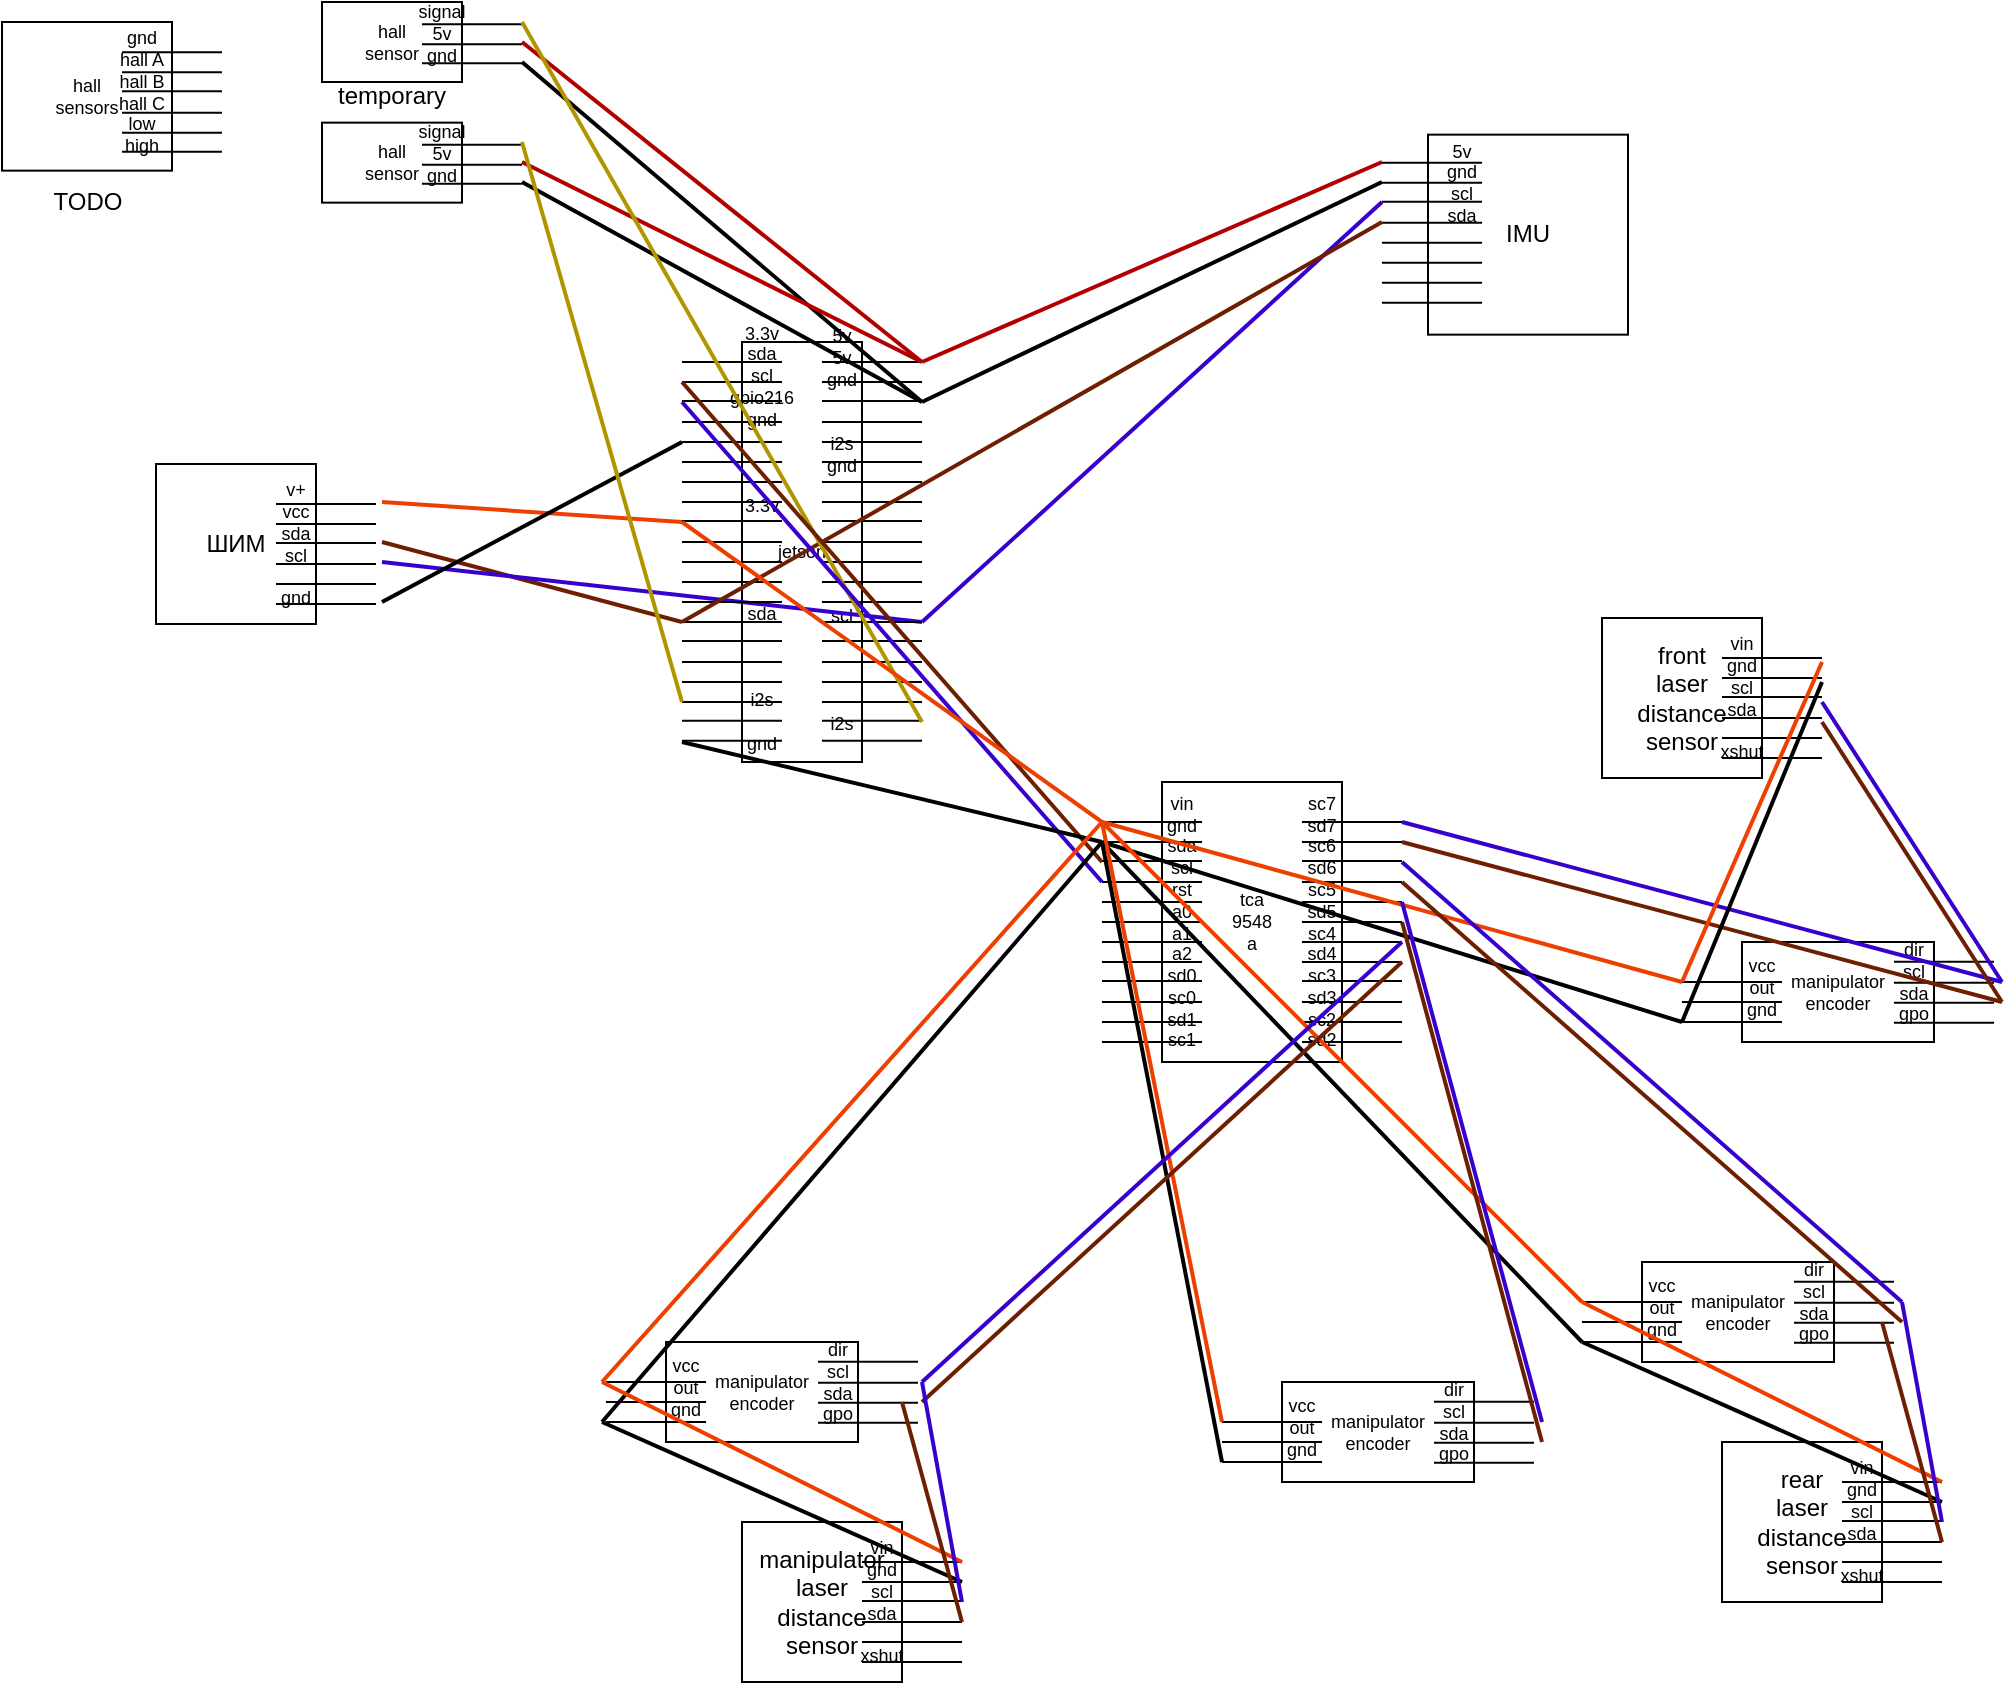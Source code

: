 <mxfile version="15.3.4" type="github">
  <diagram id="JsutUQx6NK4XxqGc4MJt" name="Page-1">
    <mxGraphModel dx="1658" dy="968" grid="1" gridSize="10" guides="1" tooltips="1" connect="1" arrows="1" fold="1" page="1" pageScale="1" pageWidth="413" pageHeight="583" math="0" shadow="0">
      <root>
        <mxCell id="0" />
        <mxCell id="1" parent="0" />
        <mxCell id="KwUh2jPh4wp6yOu8MJGP-1" value="ШИМ" style="whiteSpace=wrap;html=1;aspect=fixed;" parent="1" vertex="1">
          <mxGeometry x="97" y="251" width="80" height="80" as="geometry" />
        </mxCell>
        <mxCell id="KwUh2jPh4wp6yOu8MJGP-2" value="" style="endArrow=none;html=1;" parent="1" edge="1">
          <mxGeometry width="50" height="50" relative="1" as="geometry">
            <mxPoint x="157" y="271" as="sourcePoint" />
            <mxPoint x="207" y="271" as="targetPoint" />
          </mxGeometry>
        </mxCell>
        <mxCell id="KwUh2jPh4wp6yOu8MJGP-3" value="" style="endArrow=none;html=1;" parent="1" edge="1">
          <mxGeometry width="50" height="50" relative="1" as="geometry">
            <mxPoint x="157" y="281" as="sourcePoint" />
            <mxPoint x="207" y="281" as="targetPoint" />
            <Array as="points">
              <mxPoint x="177" y="281" />
            </Array>
          </mxGeometry>
        </mxCell>
        <mxCell id="KwUh2jPh4wp6yOu8MJGP-4" value="" style="endArrow=none;html=1;" parent="1" edge="1">
          <mxGeometry width="50" height="50" relative="1" as="geometry">
            <mxPoint x="157" y="290.5" as="sourcePoint" />
            <mxPoint x="207" y="290.5" as="targetPoint" />
          </mxGeometry>
        </mxCell>
        <mxCell id="KwUh2jPh4wp6yOu8MJGP-5" value="" style="endArrow=none;html=1;" parent="1" edge="1">
          <mxGeometry width="50" height="50" relative="1" as="geometry">
            <mxPoint x="157" y="301" as="sourcePoint" />
            <mxPoint x="207" y="301" as="targetPoint" />
          </mxGeometry>
        </mxCell>
        <mxCell id="KwUh2jPh4wp6yOu8MJGP-6" value="" style="endArrow=none;html=1;" parent="1" edge="1">
          <mxGeometry width="50" height="50" relative="1" as="geometry">
            <mxPoint x="157" y="311" as="sourcePoint" />
            <mxPoint x="207" y="311" as="targetPoint" />
          </mxGeometry>
        </mxCell>
        <mxCell id="KwUh2jPh4wp6yOu8MJGP-7" value="" style="endArrow=none;html=1;" parent="1" edge="1">
          <mxGeometry width="50" height="50" relative="1" as="geometry">
            <mxPoint x="157" y="321" as="sourcePoint" />
            <mxPoint x="207" y="321" as="targetPoint" />
          </mxGeometry>
        </mxCell>
        <mxCell id="KwUh2jPh4wp6yOu8MJGP-8" value="v+&lt;br style=&quot;font-size: 9px;&quot;&gt;vcc&lt;br style=&quot;font-size: 9px;&quot;&gt;sda&lt;br style=&quot;font-size: 9px;&quot;&gt;scl&lt;br style=&quot;font-size: 9px;&quot;&gt;&lt;br style=&quot;font-size: 9px;&quot;&gt;gnd" style="text;html=1;strokeColor=none;fillColor=none;align=center;verticalAlign=middle;whiteSpace=wrap;rounded=0;fontSize=9;" parent="1" vertex="1">
          <mxGeometry x="147" y="281" width="40" height="20" as="geometry" />
        </mxCell>
        <mxCell id="KwUh2jPh4wp6yOu8MJGP-10" value="jetson" style="rounded=0;whiteSpace=wrap;html=1;fontSize=9;" parent="1" vertex="1">
          <mxGeometry x="390" y="190" width="60" height="210" as="geometry" />
        </mxCell>
        <mxCell id="KwUh2jPh4wp6yOu8MJGP-18" value="" style="endArrow=none;html=1;" parent="1" edge="1">
          <mxGeometry width="50" height="50" relative="1" as="geometry">
            <mxPoint x="430" y="200" as="sourcePoint" />
            <mxPoint x="480" y="200" as="targetPoint" />
          </mxGeometry>
        </mxCell>
        <mxCell id="KwUh2jPh4wp6yOu8MJGP-19" value="" style="endArrow=none;html=1;" parent="1" edge="1">
          <mxGeometry width="50" height="50" relative="1" as="geometry">
            <mxPoint x="430" y="210" as="sourcePoint" />
            <mxPoint x="480" y="210" as="targetPoint" />
            <Array as="points">
              <mxPoint x="450" y="210" />
            </Array>
          </mxGeometry>
        </mxCell>
        <mxCell id="KwUh2jPh4wp6yOu8MJGP-20" value="" style="endArrow=none;html=1;" parent="1" edge="1">
          <mxGeometry width="50" height="50" relative="1" as="geometry">
            <mxPoint x="430" y="219.5" as="sourcePoint" />
            <mxPoint x="480" y="219.5" as="targetPoint" />
          </mxGeometry>
        </mxCell>
        <mxCell id="KwUh2jPh4wp6yOu8MJGP-21" value="" style="endArrow=none;html=1;" parent="1" edge="1">
          <mxGeometry width="50" height="50" relative="1" as="geometry">
            <mxPoint x="430" y="230" as="sourcePoint" />
            <mxPoint x="480" y="230" as="targetPoint" />
          </mxGeometry>
        </mxCell>
        <mxCell id="KwUh2jPh4wp6yOu8MJGP-22" value="" style="endArrow=none;html=1;" parent="1" edge="1">
          <mxGeometry width="50" height="50" relative="1" as="geometry">
            <mxPoint x="430" y="240" as="sourcePoint" />
            <mxPoint x="480" y="240" as="targetPoint" />
          </mxGeometry>
        </mxCell>
        <mxCell id="KwUh2jPh4wp6yOu8MJGP-23" value="" style="endArrow=none;html=1;" parent="1" edge="1">
          <mxGeometry width="50" height="50" relative="1" as="geometry">
            <mxPoint x="430" y="250" as="sourcePoint" />
            <mxPoint x="480" y="250" as="targetPoint" />
          </mxGeometry>
        </mxCell>
        <mxCell id="KwUh2jPh4wp6yOu8MJGP-24" value="5v&lt;br style=&quot;font-size: 9px&quot;&gt;5v&lt;br style=&quot;font-size: 9px&quot;&gt;gnd&lt;br style=&quot;font-size: 9px&quot;&gt;&lt;br style=&quot;font-size: 9px&quot;&gt;&lt;br style=&quot;font-size: 9px&quot;&gt;i2s&lt;br&gt;gnd&lt;br&gt;&lt;br&gt;&lt;br&gt;&lt;br&gt;&lt;br&gt;&lt;br&gt;&lt;br&gt;scl&lt;br&gt;&lt;br&gt;&lt;br&gt;&lt;br&gt;&lt;br&gt;i2s" style="text;html=1;strokeColor=none;fillColor=none;align=center;verticalAlign=middle;whiteSpace=wrap;rounded=0;fontSize=9;" parent="1" vertex="1">
          <mxGeometry x="420" y="274" width="40" height="20" as="geometry" />
        </mxCell>
        <mxCell id="KwUh2jPh4wp6yOu8MJGP-25" value="" style="endArrow=none;html=1;" parent="1" edge="1">
          <mxGeometry width="50" height="50" relative="1" as="geometry">
            <mxPoint x="360.0" y="200" as="sourcePoint" />
            <mxPoint x="410" y="200" as="targetPoint" />
          </mxGeometry>
        </mxCell>
        <mxCell id="KwUh2jPh4wp6yOu8MJGP-26" value="" style="endArrow=none;html=1;" parent="1" edge="1">
          <mxGeometry width="50" height="50" relative="1" as="geometry">
            <mxPoint x="360.0" y="210" as="sourcePoint" />
            <mxPoint x="410" y="210" as="targetPoint" />
            <Array as="points">
              <mxPoint x="380" y="210" />
            </Array>
          </mxGeometry>
        </mxCell>
        <mxCell id="KwUh2jPh4wp6yOu8MJGP-27" value="" style="endArrow=none;html=1;" parent="1" edge="1">
          <mxGeometry width="50" height="50" relative="1" as="geometry">
            <mxPoint x="360.0" y="219.5" as="sourcePoint" />
            <mxPoint x="410" y="219.5" as="targetPoint" />
          </mxGeometry>
        </mxCell>
        <mxCell id="KwUh2jPh4wp6yOu8MJGP-28" value="" style="endArrow=none;html=1;" parent="1" edge="1">
          <mxGeometry width="50" height="50" relative="1" as="geometry">
            <mxPoint x="360.0" y="230" as="sourcePoint" />
            <mxPoint x="410" y="230" as="targetPoint" />
          </mxGeometry>
        </mxCell>
        <mxCell id="KwUh2jPh4wp6yOu8MJGP-29" value="" style="endArrow=none;html=1;" parent="1" edge="1">
          <mxGeometry width="50" height="50" relative="1" as="geometry">
            <mxPoint x="360.0" y="240" as="sourcePoint" />
            <mxPoint x="410" y="240" as="targetPoint" />
          </mxGeometry>
        </mxCell>
        <mxCell id="KwUh2jPh4wp6yOu8MJGP-30" value="" style="endArrow=none;html=1;" parent="1" edge="1">
          <mxGeometry width="50" height="50" relative="1" as="geometry">
            <mxPoint x="360.0" y="250" as="sourcePoint" />
            <mxPoint x="410" y="250" as="targetPoint" />
          </mxGeometry>
        </mxCell>
        <mxCell id="KwUh2jPh4wp6yOu8MJGP-31" value="3.3v&lt;br style=&quot;font-size: 9px&quot;&gt;sda&lt;br style=&quot;font-size: 9px&quot;&gt;scl&lt;br style=&quot;font-size: 9px&quot;&gt;gpio216&lt;br style=&quot;font-size: 9px&quot;&gt;gnd&lt;br&gt;&lt;br&gt;&lt;br&gt;&lt;br&gt;3.3v&lt;br&gt;&lt;br&gt;&lt;br&gt;&lt;br&gt;&lt;br&gt;sda&lt;br&gt;&lt;br&gt;&lt;br&gt;&lt;br&gt;i2s&lt;br&gt;&lt;br&gt;gnd" style="text;html=1;strokeColor=none;fillColor=none;align=center;verticalAlign=middle;whiteSpace=wrap;rounded=0;fontSize=9;" parent="1" vertex="1">
          <mxGeometry x="380" y="278" width="40" height="20" as="geometry" />
        </mxCell>
        <mxCell id="KwUh2jPh4wp6yOu8MJGP-35" value="" style="endArrow=none;html=1;fontSize=9;fillColor=#fa6800;strokeColor=#ED3F00;strokeWidth=2;" parent="1" edge="1">
          <mxGeometry width="50" height="50" relative="1" as="geometry">
            <mxPoint x="210" y="270" as="sourcePoint" />
            <mxPoint x="360" y="280" as="targetPoint" />
          </mxGeometry>
        </mxCell>
        <mxCell id="KwUh2jPh4wp6yOu8MJGP-36" value="" style="endArrow=none;html=1;fontSize=9;fillColor=#a0522d;strokeColor=#6D1F00;strokeWidth=2;" parent="1" edge="1">
          <mxGeometry width="50" height="50" relative="1" as="geometry">
            <mxPoint x="210" y="290" as="sourcePoint" />
            <mxPoint x="360" y="330" as="targetPoint" />
          </mxGeometry>
        </mxCell>
        <mxCell id="KwUh2jPh4wp6yOu8MJGP-37" value="" style="endArrow=none;html=1;fontSize=9;fillColor=#6a00ff;strokeColor=#3700CC;strokeWidth=2;" parent="1" edge="1">
          <mxGeometry width="50" height="50" relative="1" as="geometry">
            <mxPoint x="210" y="300" as="sourcePoint" />
            <mxPoint x="480" y="330" as="targetPoint" />
          </mxGeometry>
        </mxCell>
        <mxCell id="KwUh2jPh4wp6yOu8MJGP-38" value="" style="endArrow=none;html=1;fontSize=9;strokeWidth=2;" parent="1" edge="1">
          <mxGeometry width="50" height="50" relative="1" as="geometry">
            <mxPoint x="210" y="320" as="sourcePoint" />
            <mxPoint x="360" y="240" as="targetPoint" />
          </mxGeometry>
        </mxCell>
        <mxCell id="KwUh2jPh4wp6yOu8MJGP-39" value="hall&lt;br&gt;sensors" style="rounded=0;whiteSpace=wrap;html=1;fontSize=9;" parent="1" vertex="1">
          <mxGeometry x="20" y="30" width="85" height="74.33" as="geometry" />
        </mxCell>
        <mxCell id="KwUh2jPh4wp6yOu8MJGP-44" value="" style="endArrow=none;html=1;" parent="1" edge="1">
          <mxGeometry width="50" height="50" relative="1" as="geometry">
            <mxPoint x="80" y="45.08" as="sourcePoint" />
            <mxPoint x="130" y="45.08" as="targetPoint" />
          </mxGeometry>
        </mxCell>
        <mxCell id="KwUh2jPh4wp6yOu8MJGP-45" value="" style="endArrow=none;html=1;" parent="1" edge="1">
          <mxGeometry width="50" height="50" relative="1" as="geometry">
            <mxPoint x="80" y="55.08" as="sourcePoint" />
            <mxPoint x="130" y="55.08" as="targetPoint" />
            <Array as="points">
              <mxPoint x="100" y="55.08" />
            </Array>
          </mxGeometry>
        </mxCell>
        <mxCell id="KwUh2jPh4wp6yOu8MJGP-46" value="" style="endArrow=none;html=1;" parent="1" edge="1">
          <mxGeometry width="50" height="50" relative="1" as="geometry">
            <mxPoint x="80" y="64.58" as="sourcePoint" />
            <mxPoint x="130" y="64.58" as="targetPoint" />
          </mxGeometry>
        </mxCell>
        <mxCell id="KwUh2jPh4wp6yOu8MJGP-47" value="gnd&lt;br&gt;hall A&lt;br&gt;hall B&lt;br&gt;hall C&lt;br&gt;low&lt;br&gt;high" style="text;html=1;strokeColor=none;fillColor=none;align=center;verticalAlign=middle;whiteSpace=wrap;rounded=0;fontSize=9;" parent="1" vertex="1">
          <mxGeometry x="70" y="55" width="40" height="20" as="geometry" />
        </mxCell>
        <mxCell id="KwUh2jPh4wp6yOu8MJGP-64" value="" style="endArrow=none;html=1;" parent="1" edge="1">
          <mxGeometry width="50" height="50" relative="1" as="geometry">
            <mxPoint x="80" y="75.41" as="sourcePoint" />
            <mxPoint x="130" y="75.41" as="targetPoint" />
          </mxGeometry>
        </mxCell>
        <mxCell id="KwUh2jPh4wp6yOu8MJGP-65" value="" style="endArrow=none;html=1;" parent="1" edge="1">
          <mxGeometry width="50" height="50" relative="1" as="geometry">
            <mxPoint x="80" y="85.41" as="sourcePoint" />
            <mxPoint x="130" y="85.41" as="targetPoint" />
            <Array as="points">
              <mxPoint x="100" y="85.41" />
            </Array>
          </mxGeometry>
        </mxCell>
        <mxCell id="KwUh2jPh4wp6yOu8MJGP-66" value="" style="endArrow=none;html=1;" parent="1" edge="1">
          <mxGeometry width="50" height="50" relative="1" as="geometry">
            <mxPoint x="80" y="94.91" as="sourcePoint" />
            <mxPoint x="130" y="94.91" as="targetPoint" />
          </mxGeometry>
        </mxCell>
        <mxCell id="KwUh2jPh4wp6yOu8MJGP-74" value="" style="endArrow=none;html=1;" parent="1" edge="1">
          <mxGeometry width="50" height="50" relative="1" as="geometry">
            <mxPoint x="430" y="260" as="sourcePoint" />
            <mxPoint x="480" y="260" as="targetPoint" />
          </mxGeometry>
        </mxCell>
        <mxCell id="KwUh2jPh4wp6yOu8MJGP-75" value="" style="endArrow=none;html=1;" parent="1" edge="1">
          <mxGeometry width="50" height="50" relative="1" as="geometry">
            <mxPoint x="430" y="270" as="sourcePoint" />
            <mxPoint x="480" y="270" as="targetPoint" />
            <Array as="points">
              <mxPoint x="450" y="270" />
            </Array>
          </mxGeometry>
        </mxCell>
        <mxCell id="KwUh2jPh4wp6yOu8MJGP-76" value="" style="endArrow=none;html=1;" parent="1" edge="1">
          <mxGeometry width="50" height="50" relative="1" as="geometry">
            <mxPoint x="430" y="279.5" as="sourcePoint" />
            <mxPoint x="480" y="279.5" as="targetPoint" />
          </mxGeometry>
        </mxCell>
        <mxCell id="KwUh2jPh4wp6yOu8MJGP-77" value="" style="endArrow=none;html=1;" parent="1" edge="1">
          <mxGeometry width="50" height="50" relative="1" as="geometry">
            <mxPoint x="430" y="290" as="sourcePoint" />
            <mxPoint x="480" y="290" as="targetPoint" />
          </mxGeometry>
        </mxCell>
        <mxCell id="KwUh2jPh4wp6yOu8MJGP-78" value="" style="endArrow=none;html=1;" parent="1" edge="1">
          <mxGeometry width="50" height="50" relative="1" as="geometry">
            <mxPoint x="430" y="300" as="sourcePoint" />
            <mxPoint x="480" y="300" as="targetPoint" />
          </mxGeometry>
        </mxCell>
        <mxCell id="KwUh2jPh4wp6yOu8MJGP-79" value="" style="endArrow=none;html=1;" parent="1" edge="1">
          <mxGeometry width="50" height="50" relative="1" as="geometry">
            <mxPoint x="430" y="310" as="sourcePoint" />
            <mxPoint x="480" y="310" as="targetPoint" />
          </mxGeometry>
        </mxCell>
        <mxCell id="KwUh2jPh4wp6yOu8MJGP-80" value="" style="endArrow=none;html=1;" parent="1" edge="1">
          <mxGeometry width="50" height="50" relative="1" as="geometry">
            <mxPoint x="360.0" y="260" as="sourcePoint" />
            <mxPoint x="410" y="260" as="targetPoint" />
          </mxGeometry>
        </mxCell>
        <mxCell id="KwUh2jPh4wp6yOu8MJGP-81" value="" style="endArrow=none;html=1;" parent="1" edge="1">
          <mxGeometry width="50" height="50" relative="1" as="geometry">
            <mxPoint x="360.0" y="270" as="sourcePoint" />
            <mxPoint x="410" y="270" as="targetPoint" />
            <Array as="points">
              <mxPoint x="380" y="270" />
            </Array>
          </mxGeometry>
        </mxCell>
        <mxCell id="KwUh2jPh4wp6yOu8MJGP-82" value="" style="endArrow=none;html=1;" parent="1" edge="1">
          <mxGeometry width="50" height="50" relative="1" as="geometry">
            <mxPoint x="360.0" y="279.5" as="sourcePoint" />
            <mxPoint x="410" y="279.5" as="targetPoint" />
          </mxGeometry>
        </mxCell>
        <mxCell id="KwUh2jPh4wp6yOu8MJGP-83" value="" style="endArrow=none;html=1;" parent="1" edge="1">
          <mxGeometry width="50" height="50" relative="1" as="geometry">
            <mxPoint x="360.0" y="290" as="sourcePoint" />
            <mxPoint x="410" y="290" as="targetPoint" />
          </mxGeometry>
        </mxCell>
        <mxCell id="KwUh2jPh4wp6yOu8MJGP-84" value="" style="endArrow=none;html=1;" parent="1" edge="1">
          <mxGeometry width="50" height="50" relative="1" as="geometry">
            <mxPoint x="360.0" y="300" as="sourcePoint" />
            <mxPoint x="410" y="300" as="targetPoint" />
          </mxGeometry>
        </mxCell>
        <mxCell id="KwUh2jPh4wp6yOu8MJGP-85" value="" style="endArrow=none;html=1;" parent="1" edge="1">
          <mxGeometry width="50" height="50" relative="1" as="geometry">
            <mxPoint x="360.0" y="310" as="sourcePoint" />
            <mxPoint x="410" y="310" as="targetPoint" />
          </mxGeometry>
        </mxCell>
        <mxCell id="KwUh2jPh4wp6yOu8MJGP-86" value="" style="endArrow=none;html=1;" parent="1" edge="1">
          <mxGeometry width="50" height="50" relative="1" as="geometry">
            <mxPoint x="430" y="320" as="sourcePoint" />
            <mxPoint x="480" y="320" as="targetPoint" />
          </mxGeometry>
        </mxCell>
        <mxCell id="KwUh2jPh4wp6yOu8MJGP-87" value="" style="endArrow=none;html=1;" parent="1" edge="1">
          <mxGeometry width="50" height="50" relative="1" as="geometry">
            <mxPoint x="430" y="330" as="sourcePoint" />
            <mxPoint x="480" y="330" as="targetPoint" />
            <Array as="points">
              <mxPoint x="450" y="330" />
            </Array>
          </mxGeometry>
        </mxCell>
        <mxCell id="KwUh2jPh4wp6yOu8MJGP-88" value="" style="endArrow=none;html=1;" parent="1" edge="1">
          <mxGeometry width="50" height="50" relative="1" as="geometry">
            <mxPoint x="430" y="339.5" as="sourcePoint" />
            <mxPoint x="480" y="339.5" as="targetPoint" />
          </mxGeometry>
        </mxCell>
        <mxCell id="KwUh2jPh4wp6yOu8MJGP-89" value="" style="endArrow=none;html=1;" parent="1" edge="1">
          <mxGeometry width="50" height="50" relative="1" as="geometry">
            <mxPoint x="430" y="350" as="sourcePoint" />
            <mxPoint x="480" y="350" as="targetPoint" />
          </mxGeometry>
        </mxCell>
        <mxCell id="KwUh2jPh4wp6yOu8MJGP-90" value="" style="endArrow=none;html=1;" parent="1" edge="1">
          <mxGeometry width="50" height="50" relative="1" as="geometry">
            <mxPoint x="430" y="360" as="sourcePoint" />
            <mxPoint x="480" y="360" as="targetPoint" />
          </mxGeometry>
        </mxCell>
        <mxCell id="KwUh2jPh4wp6yOu8MJGP-91" value="" style="endArrow=none;html=1;" parent="1" edge="1">
          <mxGeometry width="50" height="50" relative="1" as="geometry">
            <mxPoint x="430" y="370" as="sourcePoint" />
            <mxPoint x="480" y="370" as="targetPoint" />
          </mxGeometry>
        </mxCell>
        <mxCell id="KwUh2jPh4wp6yOu8MJGP-92" value="" style="endArrow=none;html=1;" parent="1" edge="1">
          <mxGeometry width="50" height="50" relative="1" as="geometry">
            <mxPoint x="360.0" y="320" as="sourcePoint" />
            <mxPoint x="410" y="320" as="targetPoint" />
          </mxGeometry>
        </mxCell>
        <mxCell id="KwUh2jPh4wp6yOu8MJGP-93" value="" style="endArrow=none;html=1;" parent="1" edge="1">
          <mxGeometry width="50" height="50" relative="1" as="geometry">
            <mxPoint x="360.0" y="330" as="sourcePoint" />
            <mxPoint x="410" y="330" as="targetPoint" />
            <Array as="points">
              <mxPoint x="380" y="330" />
            </Array>
          </mxGeometry>
        </mxCell>
        <mxCell id="KwUh2jPh4wp6yOu8MJGP-94" value="" style="endArrow=none;html=1;" parent="1" edge="1">
          <mxGeometry width="50" height="50" relative="1" as="geometry">
            <mxPoint x="360.0" y="339.5" as="sourcePoint" />
            <mxPoint x="410" y="339.5" as="targetPoint" />
          </mxGeometry>
        </mxCell>
        <mxCell id="KwUh2jPh4wp6yOu8MJGP-95" value="" style="endArrow=none;html=1;" parent="1" edge="1">
          <mxGeometry width="50" height="50" relative="1" as="geometry">
            <mxPoint x="360.0" y="350" as="sourcePoint" />
            <mxPoint x="410" y="350" as="targetPoint" />
          </mxGeometry>
        </mxCell>
        <mxCell id="KwUh2jPh4wp6yOu8MJGP-96" value="" style="endArrow=none;html=1;" parent="1" edge="1">
          <mxGeometry width="50" height="50" relative="1" as="geometry">
            <mxPoint x="360.0" y="360" as="sourcePoint" />
            <mxPoint x="410" y="360" as="targetPoint" />
          </mxGeometry>
        </mxCell>
        <mxCell id="KwUh2jPh4wp6yOu8MJGP-97" value="" style="endArrow=none;html=1;" parent="1" edge="1">
          <mxGeometry width="50" height="50" relative="1" as="geometry">
            <mxPoint x="360.0" y="370" as="sourcePoint" />
            <mxPoint x="410" y="370" as="targetPoint" />
          </mxGeometry>
        </mxCell>
        <mxCell id="KwUh2jPh4wp6yOu8MJGP-98" value="" style="endArrow=none;html=1;" parent="1" edge="1">
          <mxGeometry width="50" height="50" relative="1" as="geometry">
            <mxPoint x="430" y="379.34" as="sourcePoint" />
            <mxPoint x="480" y="379.34" as="targetPoint" />
          </mxGeometry>
        </mxCell>
        <mxCell id="KwUh2jPh4wp6yOu8MJGP-99" value="" style="endArrow=none;html=1;" parent="1" edge="1">
          <mxGeometry width="50" height="50" relative="1" as="geometry">
            <mxPoint x="430" y="389.34" as="sourcePoint" />
            <mxPoint x="480" y="389.34" as="targetPoint" />
          </mxGeometry>
        </mxCell>
        <mxCell id="KwUh2jPh4wp6yOu8MJGP-100" value="" style="endArrow=none;html=1;" parent="1" edge="1">
          <mxGeometry width="50" height="50" relative="1" as="geometry">
            <mxPoint x="360.0" y="379.34" as="sourcePoint" />
            <mxPoint x="410" y="379.34" as="targetPoint" />
          </mxGeometry>
        </mxCell>
        <mxCell id="KwUh2jPh4wp6yOu8MJGP-101" value="" style="endArrow=none;html=1;" parent="1" edge="1">
          <mxGeometry width="50" height="50" relative="1" as="geometry">
            <mxPoint x="360.0" y="389.34" as="sourcePoint" />
            <mxPoint x="410" y="389.34" as="targetPoint" />
          </mxGeometry>
        </mxCell>
        <mxCell id="KwUh2jPh4wp6yOu8MJGP-108" value="IMU" style="whiteSpace=wrap;html=1;aspect=fixed;" parent="1" vertex="1">
          <mxGeometry x="733" y="86.33" width="100" height="100" as="geometry" />
        </mxCell>
        <mxCell id="KwUh2jPh4wp6yOu8MJGP-109" value="" style="endArrow=none;html=1;" parent="1" edge="1">
          <mxGeometry width="50" height="50" relative="1" as="geometry">
            <mxPoint x="710" y="100.33" as="sourcePoint" />
            <mxPoint x="760" y="100.33" as="targetPoint" />
          </mxGeometry>
        </mxCell>
        <mxCell id="KwUh2jPh4wp6yOu8MJGP-110" value="" style="endArrow=none;html=1;" parent="1" edge="1">
          <mxGeometry width="50" height="50" relative="1" as="geometry">
            <mxPoint x="710" y="110.33" as="sourcePoint" />
            <mxPoint x="760" y="110.33" as="targetPoint" />
            <Array as="points">
              <mxPoint x="730" y="110.33" />
            </Array>
          </mxGeometry>
        </mxCell>
        <mxCell id="KwUh2jPh4wp6yOu8MJGP-111" value="" style="endArrow=none;html=1;" parent="1" edge="1">
          <mxGeometry width="50" height="50" relative="1" as="geometry">
            <mxPoint x="710" y="119.83" as="sourcePoint" />
            <mxPoint x="760" y="119.83" as="targetPoint" />
          </mxGeometry>
        </mxCell>
        <mxCell id="KwUh2jPh4wp6yOu8MJGP-112" value="" style="endArrow=none;html=1;" parent="1" edge="1">
          <mxGeometry width="50" height="50" relative="1" as="geometry">
            <mxPoint x="710" y="130.33" as="sourcePoint" />
            <mxPoint x="760" y="130.33" as="targetPoint" />
          </mxGeometry>
        </mxCell>
        <mxCell id="KwUh2jPh4wp6yOu8MJGP-113" value="" style="endArrow=none;html=1;" parent="1" edge="1">
          <mxGeometry width="50" height="50" relative="1" as="geometry">
            <mxPoint x="710" y="140.33" as="sourcePoint" />
            <mxPoint x="760" y="140.33" as="targetPoint" />
          </mxGeometry>
        </mxCell>
        <mxCell id="KwUh2jPh4wp6yOu8MJGP-114" value="" style="endArrow=none;html=1;" parent="1" edge="1">
          <mxGeometry width="50" height="50" relative="1" as="geometry">
            <mxPoint x="710" y="150.33" as="sourcePoint" />
            <mxPoint x="760" y="150.33" as="targetPoint" />
          </mxGeometry>
        </mxCell>
        <mxCell id="KwUh2jPh4wp6yOu8MJGP-115" value="5v&lt;br style=&quot;font-size: 9px&quot;&gt;gnd&lt;br style=&quot;font-size: 9px&quot;&gt;scl&lt;br style=&quot;font-size: 9px&quot;&gt;sda&lt;br style=&quot;font-size: 9px&quot;&gt;&lt;br style=&quot;font-size: 9px&quot;&gt;" style="text;html=1;strokeColor=none;fillColor=none;align=center;verticalAlign=middle;whiteSpace=wrap;rounded=0;fontSize=9;" parent="1" vertex="1">
          <mxGeometry x="730" y="106.33" width="40" height="20" as="geometry" />
        </mxCell>
        <mxCell id="KwUh2jPh4wp6yOu8MJGP-116" value="" style="endArrow=none;html=1;" parent="1" edge="1">
          <mxGeometry width="50" height="50" relative="1" as="geometry">
            <mxPoint x="710" y="160.33" as="sourcePoint" />
            <mxPoint x="760" y="160.33" as="targetPoint" />
          </mxGeometry>
        </mxCell>
        <mxCell id="KwUh2jPh4wp6yOu8MJGP-117" value="" style="endArrow=none;html=1;" parent="1" edge="1">
          <mxGeometry width="50" height="50" relative="1" as="geometry">
            <mxPoint x="710" y="170.33" as="sourcePoint" />
            <mxPoint x="760" y="170.33" as="targetPoint" />
          </mxGeometry>
        </mxCell>
        <mxCell id="KwUh2jPh4wp6yOu8MJGP-119" value="" style="endArrow=none;html=1;fontSize=9;fillColor=#e51400;strokeColor=#B20000;strokeWidth=2;" parent="1" edge="1">
          <mxGeometry width="50" height="50" relative="1" as="geometry">
            <mxPoint x="480" y="200" as="sourcePoint" />
            <mxPoint x="710" y="100" as="targetPoint" />
          </mxGeometry>
        </mxCell>
        <mxCell id="KwUh2jPh4wp6yOu8MJGP-120" value="" style="endArrow=none;html=1;fontSize=9;strokeWidth=2;" parent="1" edge="1">
          <mxGeometry width="50" height="50" relative="1" as="geometry">
            <mxPoint x="710" y="110" as="sourcePoint" />
            <mxPoint x="480" y="220" as="targetPoint" />
          </mxGeometry>
        </mxCell>
        <mxCell id="KwUh2jPh4wp6yOu8MJGP-121" value="" style="endArrow=none;html=1;fontSize=9;fillColor=#6a00ff;strokeColor=#3700CC;strokeWidth=2;" parent="1" edge="1">
          <mxGeometry width="50" height="50" relative="1" as="geometry">
            <mxPoint x="710" y="120" as="sourcePoint" />
            <mxPoint x="480" y="330" as="targetPoint" />
          </mxGeometry>
        </mxCell>
        <mxCell id="KwUh2jPh4wp6yOu8MJGP-122" value="" style="endArrow=none;html=1;fontSize=9;fillColor=#a0522d;strokeColor=#6D1F00;strokeWidth=2;" parent="1" edge="1">
          <mxGeometry width="50" height="50" relative="1" as="geometry">
            <mxPoint x="360" y="330" as="sourcePoint" />
            <mxPoint x="710" y="130" as="targetPoint" />
          </mxGeometry>
        </mxCell>
        <mxCell id="hpGYOQHBEZu0HOh5SyRJ-1" value="front&lt;br&gt;laser&lt;br&gt;distance sensor" style="whiteSpace=wrap;html=1;aspect=fixed;" vertex="1" parent="1">
          <mxGeometry x="820" y="328" width="80" height="80" as="geometry" />
        </mxCell>
        <mxCell id="hpGYOQHBEZu0HOh5SyRJ-2" value="" style="endArrow=none;html=1;" edge="1" parent="1">
          <mxGeometry width="50" height="50" relative="1" as="geometry">
            <mxPoint x="880" y="348" as="sourcePoint" />
            <mxPoint x="930" y="348" as="targetPoint" />
          </mxGeometry>
        </mxCell>
        <mxCell id="hpGYOQHBEZu0HOh5SyRJ-3" value="" style="endArrow=none;html=1;" edge="1" parent="1">
          <mxGeometry width="50" height="50" relative="1" as="geometry">
            <mxPoint x="880" y="358" as="sourcePoint" />
            <mxPoint x="930" y="358" as="targetPoint" />
            <Array as="points">
              <mxPoint x="900" y="358" />
            </Array>
          </mxGeometry>
        </mxCell>
        <mxCell id="hpGYOQHBEZu0HOh5SyRJ-4" value="" style="endArrow=none;html=1;" edge="1" parent="1">
          <mxGeometry width="50" height="50" relative="1" as="geometry">
            <mxPoint x="880" y="367.5" as="sourcePoint" />
            <mxPoint x="930" y="367.5" as="targetPoint" />
          </mxGeometry>
        </mxCell>
        <mxCell id="hpGYOQHBEZu0HOh5SyRJ-5" value="" style="endArrow=none;html=1;" edge="1" parent="1">
          <mxGeometry width="50" height="50" relative="1" as="geometry">
            <mxPoint x="880" y="378" as="sourcePoint" />
            <mxPoint x="930" y="378" as="targetPoint" />
          </mxGeometry>
        </mxCell>
        <mxCell id="hpGYOQHBEZu0HOh5SyRJ-6" value="" style="endArrow=none;html=1;" edge="1" parent="1">
          <mxGeometry width="50" height="50" relative="1" as="geometry">
            <mxPoint x="880" y="388" as="sourcePoint" />
            <mxPoint x="930" y="388" as="targetPoint" />
          </mxGeometry>
        </mxCell>
        <mxCell id="hpGYOQHBEZu0HOh5SyRJ-7" value="" style="endArrow=none;html=1;" edge="1" parent="1">
          <mxGeometry width="50" height="50" relative="1" as="geometry">
            <mxPoint x="880" y="398" as="sourcePoint" />
            <mxPoint x="930" y="398" as="targetPoint" />
          </mxGeometry>
        </mxCell>
        <mxCell id="hpGYOQHBEZu0HOh5SyRJ-8" value="vin&lt;br style=&quot;font-size: 9px&quot;&gt;gnd&lt;br style=&quot;font-size: 9px&quot;&gt;scl&lt;br style=&quot;font-size: 9px&quot;&gt;sda&lt;br style=&quot;font-size: 9px&quot;&gt;&lt;br style=&quot;font-size: 9px&quot;&gt;xshut" style="text;html=1;strokeColor=none;fillColor=none;align=center;verticalAlign=middle;whiteSpace=wrap;rounded=0;fontSize=9;" vertex="1" parent="1">
          <mxGeometry x="870" y="358" width="40" height="20" as="geometry" />
        </mxCell>
        <mxCell id="hpGYOQHBEZu0HOh5SyRJ-9" value="rear&lt;br&gt;laser&lt;br&gt;distance sensor" style="whiteSpace=wrap;html=1;aspect=fixed;" vertex="1" parent="1">
          <mxGeometry x="880" y="740" width="80" height="80" as="geometry" />
        </mxCell>
        <mxCell id="hpGYOQHBEZu0HOh5SyRJ-10" value="" style="endArrow=none;html=1;" edge="1" parent="1">
          <mxGeometry width="50" height="50" relative="1" as="geometry">
            <mxPoint x="940" y="760" as="sourcePoint" />
            <mxPoint x="990" y="760" as="targetPoint" />
          </mxGeometry>
        </mxCell>
        <mxCell id="hpGYOQHBEZu0HOh5SyRJ-11" value="" style="endArrow=none;html=1;" edge="1" parent="1">
          <mxGeometry width="50" height="50" relative="1" as="geometry">
            <mxPoint x="940" y="770" as="sourcePoint" />
            <mxPoint x="990" y="770" as="targetPoint" />
            <Array as="points">
              <mxPoint x="960" y="770" />
            </Array>
          </mxGeometry>
        </mxCell>
        <mxCell id="hpGYOQHBEZu0HOh5SyRJ-12" value="" style="endArrow=none;html=1;" edge="1" parent="1">
          <mxGeometry width="50" height="50" relative="1" as="geometry">
            <mxPoint x="940" y="779.5" as="sourcePoint" />
            <mxPoint x="990" y="779.5" as="targetPoint" />
          </mxGeometry>
        </mxCell>
        <mxCell id="hpGYOQHBEZu0HOh5SyRJ-13" value="" style="endArrow=none;html=1;" edge="1" parent="1">
          <mxGeometry width="50" height="50" relative="1" as="geometry">
            <mxPoint x="940" y="790" as="sourcePoint" />
            <mxPoint x="990" y="790" as="targetPoint" />
          </mxGeometry>
        </mxCell>
        <mxCell id="hpGYOQHBEZu0HOh5SyRJ-14" value="" style="endArrow=none;html=1;" edge="1" parent="1">
          <mxGeometry width="50" height="50" relative="1" as="geometry">
            <mxPoint x="940" y="800" as="sourcePoint" />
            <mxPoint x="990" y="800" as="targetPoint" />
          </mxGeometry>
        </mxCell>
        <mxCell id="hpGYOQHBEZu0HOh5SyRJ-15" value="" style="endArrow=none;html=1;" edge="1" parent="1">
          <mxGeometry width="50" height="50" relative="1" as="geometry">
            <mxPoint x="940" y="810" as="sourcePoint" />
            <mxPoint x="990" y="810" as="targetPoint" />
          </mxGeometry>
        </mxCell>
        <mxCell id="hpGYOQHBEZu0HOh5SyRJ-16" value="vin&lt;br style=&quot;font-size: 9px&quot;&gt;gnd&lt;br style=&quot;font-size: 9px&quot;&gt;scl&lt;br style=&quot;font-size: 9px&quot;&gt;sda&lt;br style=&quot;font-size: 9px&quot;&gt;&lt;br style=&quot;font-size: 9px&quot;&gt;xshut" style="text;html=1;strokeColor=none;fillColor=none;align=center;verticalAlign=middle;whiteSpace=wrap;rounded=0;fontSize=9;" vertex="1" parent="1">
          <mxGeometry x="930" y="770" width="40" height="20" as="geometry" />
        </mxCell>
        <mxCell id="hpGYOQHBEZu0HOh5SyRJ-17" value="manipulator&lt;br&gt;laser&lt;br&gt;distance sensor" style="whiteSpace=wrap;html=1;aspect=fixed;" vertex="1" parent="1">
          <mxGeometry x="390" y="780" width="80" height="80" as="geometry" />
        </mxCell>
        <mxCell id="hpGYOQHBEZu0HOh5SyRJ-18" value="" style="endArrow=none;html=1;" edge="1" parent="1">
          <mxGeometry width="50" height="50" relative="1" as="geometry">
            <mxPoint x="450.0" y="800" as="sourcePoint" />
            <mxPoint x="500.0" y="800" as="targetPoint" />
          </mxGeometry>
        </mxCell>
        <mxCell id="hpGYOQHBEZu0HOh5SyRJ-19" value="" style="endArrow=none;html=1;" edge="1" parent="1">
          <mxGeometry width="50" height="50" relative="1" as="geometry">
            <mxPoint x="450.0" y="810" as="sourcePoint" />
            <mxPoint x="500.0" y="810" as="targetPoint" />
            <Array as="points">
              <mxPoint x="470" y="810" />
            </Array>
          </mxGeometry>
        </mxCell>
        <mxCell id="hpGYOQHBEZu0HOh5SyRJ-20" value="" style="endArrow=none;html=1;" edge="1" parent="1">
          <mxGeometry width="50" height="50" relative="1" as="geometry">
            <mxPoint x="450.0" y="819.5" as="sourcePoint" />
            <mxPoint x="500.0" y="819.5" as="targetPoint" />
          </mxGeometry>
        </mxCell>
        <mxCell id="hpGYOQHBEZu0HOh5SyRJ-21" value="" style="endArrow=none;html=1;" edge="1" parent="1">
          <mxGeometry width="50" height="50" relative="1" as="geometry">
            <mxPoint x="450.0" y="830" as="sourcePoint" />
            <mxPoint x="500.0" y="830" as="targetPoint" />
          </mxGeometry>
        </mxCell>
        <mxCell id="hpGYOQHBEZu0HOh5SyRJ-22" value="" style="endArrow=none;html=1;" edge="1" parent="1">
          <mxGeometry width="50" height="50" relative="1" as="geometry">
            <mxPoint x="450.0" y="840" as="sourcePoint" />
            <mxPoint x="500.0" y="840" as="targetPoint" />
          </mxGeometry>
        </mxCell>
        <mxCell id="hpGYOQHBEZu0HOh5SyRJ-23" value="" style="endArrow=none;html=1;" edge="1" parent="1">
          <mxGeometry width="50" height="50" relative="1" as="geometry">
            <mxPoint x="450.0" y="850" as="sourcePoint" />
            <mxPoint x="500.0" y="850" as="targetPoint" />
          </mxGeometry>
        </mxCell>
        <mxCell id="hpGYOQHBEZu0HOh5SyRJ-24" value="vin&lt;br style=&quot;font-size: 9px&quot;&gt;gnd&lt;br style=&quot;font-size: 9px&quot;&gt;scl&lt;br style=&quot;font-size: 9px&quot;&gt;sda&lt;br style=&quot;font-size: 9px&quot;&gt;&lt;br style=&quot;font-size: 9px&quot;&gt;xshut" style="text;html=1;strokeColor=none;fillColor=none;align=center;verticalAlign=middle;whiteSpace=wrap;rounded=0;fontSize=9;" vertex="1" parent="1">
          <mxGeometry x="440" y="810" width="40" height="20" as="geometry" />
        </mxCell>
        <mxCell id="hpGYOQHBEZu0HOh5SyRJ-25" value="manipulator&lt;br&gt;encoder" style="rounded=0;whiteSpace=wrap;html=1;fontSize=9;" vertex="1" parent="1">
          <mxGeometry x="890" y="490" width="96" height="50" as="geometry" />
        </mxCell>
        <mxCell id="hpGYOQHBEZu0HOh5SyRJ-28" value="" style="endArrow=none;html=1;" edge="1" parent="1">
          <mxGeometry width="50" height="50" relative="1" as="geometry">
            <mxPoint x="966" y="499.83" as="sourcePoint" />
            <mxPoint x="1016" y="499.83" as="targetPoint" />
          </mxGeometry>
        </mxCell>
        <mxCell id="hpGYOQHBEZu0HOh5SyRJ-29" value="" style="endArrow=none;html=1;" edge="1" parent="1">
          <mxGeometry width="50" height="50" relative="1" as="geometry">
            <mxPoint x="966" y="510.33" as="sourcePoint" />
            <mxPoint x="1016" y="510.33" as="targetPoint" />
          </mxGeometry>
        </mxCell>
        <mxCell id="hpGYOQHBEZu0HOh5SyRJ-30" value="" style="endArrow=none;html=1;" edge="1" parent="1">
          <mxGeometry width="50" height="50" relative="1" as="geometry">
            <mxPoint x="966" y="520.33" as="sourcePoint" />
            <mxPoint x="1016" y="520.33" as="targetPoint" />
          </mxGeometry>
        </mxCell>
        <mxCell id="hpGYOQHBEZu0HOh5SyRJ-31" value="" style="endArrow=none;html=1;" edge="1" parent="1">
          <mxGeometry width="50" height="50" relative="1" as="geometry">
            <mxPoint x="966" y="530.33" as="sourcePoint" />
            <mxPoint x="1016" y="530.33" as="targetPoint" />
          </mxGeometry>
        </mxCell>
        <mxCell id="hpGYOQHBEZu0HOh5SyRJ-36" value="" style="endArrow=none;html=1;" edge="1" parent="1">
          <mxGeometry width="50" height="50" relative="1" as="geometry">
            <mxPoint x="860" y="510.0" as="sourcePoint" />
            <mxPoint x="910" y="510.0" as="targetPoint" />
          </mxGeometry>
        </mxCell>
        <mxCell id="hpGYOQHBEZu0HOh5SyRJ-37" value="" style="endArrow=none;html=1;" edge="1" parent="1">
          <mxGeometry width="50" height="50" relative="1" as="geometry">
            <mxPoint x="860" y="520.0" as="sourcePoint" />
            <mxPoint x="910" y="520.0" as="targetPoint" />
          </mxGeometry>
        </mxCell>
        <mxCell id="hpGYOQHBEZu0HOh5SyRJ-38" value="" style="endArrow=none;html=1;" edge="1" parent="1">
          <mxGeometry width="50" height="50" relative="1" as="geometry">
            <mxPoint x="860" y="530.0" as="sourcePoint" />
            <mxPoint x="910" y="530.0" as="targetPoint" />
          </mxGeometry>
        </mxCell>
        <mxCell id="hpGYOQHBEZu0HOh5SyRJ-39" value="vcc&lt;br&gt;out&lt;br&gt;gnd" style="text;html=1;strokeColor=none;fillColor=none;align=center;verticalAlign=middle;whiteSpace=wrap;rounded=0;fontSize=9;" vertex="1" parent="1">
          <mxGeometry x="880" y="503.0" width="40" height="20" as="geometry" />
        </mxCell>
        <mxCell id="hpGYOQHBEZu0HOh5SyRJ-42" value="dir&lt;br&gt;scl&lt;br&gt;sda&lt;br&gt;gpo" style="text;html=1;strokeColor=none;fillColor=none;align=center;verticalAlign=middle;whiteSpace=wrap;rounded=0;fontSize=9;" vertex="1" parent="1">
          <mxGeometry x="956" y="500.0" width="40" height="20" as="geometry" />
        </mxCell>
        <mxCell id="hpGYOQHBEZu0HOh5SyRJ-45" value="manipulator&lt;br&gt;encoder" style="rounded=0;whiteSpace=wrap;html=1;fontSize=9;" vertex="1" parent="1">
          <mxGeometry x="840" y="650" width="96" height="50" as="geometry" />
        </mxCell>
        <mxCell id="hpGYOQHBEZu0HOh5SyRJ-46" value="" style="endArrow=none;html=1;" edge="1" parent="1">
          <mxGeometry width="50" height="50" relative="1" as="geometry">
            <mxPoint x="916.0" y="659.83" as="sourcePoint" />
            <mxPoint x="966.0" y="659.83" as="targetPoint" />
          </mxGeometry>
        </mxCell>
        <mxCell id="hpGYOQHBEZu0HOh5SyRJ-47" value="" style="endArrow=none;html=1;" edge="1" parent="1">
          <mxGeometry width="50" height="50" relative="1" as="geometry">
            <mxPoint x="916.0" y="670.33" as="sourcePoint" />
            <mxPoint x="966.0" y="670.33" as="targetPoint" />
          </mxGeometry>
        </mxCell>
        <mxCell id="hpGYOQHBEZu0HOh5SyRJ-48" value="" style="endArrow=none;html=1;" edge="1" parent="1">
          <mxGeometry width="50" height="50" relative="1" as="geometry">
            <mxPoint x="916.0" y="680.33" as="sourcePoint" />
            <mxPoint x="966.0" y="680.33" as="targetPoint" />
          </mxGeometry>
        </mxCell>
        <mxCell id="hpGYOQHBEZu0HOh5SyRJ-49" value="" style="endArrow=none;html=1;" edge="1" parent="1">
          <mxGeometry width="50" height="50" relative="1" as="geometry">
            <mxPoint x="916.0" y="690.33" as="sourcePoint" />
            <mxPoint x="966.0" y="690.33" as="targetPoint" />
          </mxGeometry>
        </mxCell>
        <mxCell id="hpGYOQHBEZu0HOh5SyRJ-50" value="" style="endArrow=none;html=1;" edge="1" parent="1">
          <mxGeometry width="50" height="50" relative="1" as="geometry">
            <mxPoint x="810" y="670" as="sourcePoint" />
            <mxPoint x="860" y="670" as="targetPoint" />
          </mxGeometry>
        </mxCell>
        <mxCell id="hpGYOQHBEZu0HOh5SyRJ-51" value="" style="endArrow=none;html=1;" edge="1" parent="1">
          <mxGeometry width="50" height="50" relative="1" as="geometry">
            <mxPoint x="810" y="680" as="sourcePoint" />
            <mxPoint x="860" y="680" as="targetPoint" />
          </mxGeometry>
        </mxCell>
        <mxCell id="hpGYOQHBEZu0HOh5SyRJ-52" value="" style="endArrow=none;html=1;" edge="1" parent="1">
          <mxGeometry width="50" height="50" relative="1" as="geometry">
            <mxPoint x="810" y="690" as="sourcePoint" />
            <mxPoint x="860" y="690" as="targetPoint" />
          </mxGeometry>
        </mxCell>
        <mxCell id="hpGYOQHBEZu0HOh5SyRJ-53" value="vcc&lt;br&gt;out&lt;br&gt;gnd" style="text;html=1;strokeColor=none;fillColor=none;align=center;verticalAlign=middle;whiteSpace=wrap;rounded=0;fontSize=9;" vertex="1" parent="1">
          <mxGeometry x="830" y="663.0" width="40" height="20" as="geometry" />
        </mxCell>
        <mxCell id="hpGYOQHBEZu0HOh5SyRJ-54" value="dir&lt;br&gt;scl&lt;br&gt;sda&lt;br&gt;gpo" style="text;html=1;strokeColor=none;fillColor=none;align=center;verticalAlign=middle;whiteSpace=wrap;rounded=0;fontSize=9;" vertex="1" parent="1">
          <mxGeometry x="906" y="660.0" width="40" height="20" as="geometry" />
        </mxCell>
        <mxCell id="hpGYOQHBEZu0HOh5SyRJ-55" value="manipulator&lt;br&gt;encoder" style="rounded=0;whiteSpace=wrap;html=1;fontSize=9;" vertex="1" parent="1">
          <mxGeometry x="660" y="710" width="96" height="50" as="geometry" />
        </mxCell>
        <mxCell id="hpGYOQHBEZu0HOh5SyRJ-56" value="" style="endArrow=none;html=1;" edge="1" parent="1">
          <mxGeometry width="50" height="50" relative="1" as="geometry">
            <mxPoint x="736.0" y="719.83" as="sourcePoint" />
            <mxPoint x="786.0" y="719.83" as="targetPoint" />
          </mxGeometry>
        </mxCell>
        <mxCell id="hpGYOQHBEZu0HOh5SyRJ-57" value="" style="endArrow=none;html=1;" edge="1" parent="1">
          <mxGeometry width="50" height="50" relative="1" as="geometry">
            <mxPoint x="736.0" y="730.33" as="sourcePoint" />
            <mxPoint x="786.0" y="730.33" as="targetPoint" />
          </mxGeometry>
        </mxCell>
        <mxCell id="hpGYOQHBEZu0HOh5SyRJ-58" value="" style="endArrow=none;html=1;" edge="1" parent="1">
          <mxGeometry width="50" height="50" relative="1" as="geometry">
            <mxPoint x="736.0" y="740.33" as="sourcePoint" />
            <mxPoint x="786.0" y="740.33" as="targetPoint" />
          </mxGeometry>
        </mxCell>
        <mxCell id="hpGYOQHBEZu0HOh5SyRJ-59" value="" style="endArrow=none;html=1;" edge="1" parent="1">
          <mxGeometry width="50" height="50" relative="1" as="geometry">
            <mxPoint x="736.0" y="750.33" as="sourcePoint" />
            <mxPoint x="786.0" y="750.33" as="targetPoint" />
          </mxGeometry>
        </mxCell>
        <mxCell id="hpGYOQHBEZu0HOh5SyRJ-60" value="" style="endArrow=none;html=1;" edge="1" parent="1">
          <mxGeometry width="50" height="50" relative="1" as="geometry">
            <mxPoint x="630" y="730" as="sourcePoint" />
            <mxPoint x="680" y="730" as="targetPoint" />
          </mxGeometry>
        </mxCell>
        <mxCell id="hpGYOQHBEZu0HOh5SyRJ-61" value="" style="endArrow=none;html=1;" edge="1" parent="1">
          <mxGeometry width="50" height="50" relative="1" as="geometry">
            <mxPoint x="630" y="740" as="sourcePoint" />
            <mxPoint x="680" y="740" as="targetPoint" />
          </mxGeometry>
        </mxCell>
        <mxCell id="hpGYOQHBEZu0HOh5SyRJ-62" value="" style="endArrow=none;html=1;" edge="1" parent="1">
          <mxGeometry width="50" height="50" relative="1" as="geometry">
            <mxPoint x="630" y="750" as="sourcePoint" />
            <mxPoint x="680" y="750" as="targetPoint" />
          </mxGeometry>
        </mxCell>
        <mxCell id="hpGYOQHBEZu0HOh5SyRJ-63" value="vcc&lt;br&gt;out&lt;br&gt;gnd" style="text;html=1;strokeColor=none;fillColor=none;align=center;verticalAlign=middle;whiteSpace=wrap;rounded=0;fontSize=9;" vertex="1" parent="1">
          <mxGeometry x="650" y="723.0" width="40" height="20" as="geometry" />
        </mxCell>
        <mxCell id="hpGYOQHBEZu0HOh5SyRJ-64" value="dir&lt;br&gt;scl&lt;br&gt;sda&lt;br&gt;gpo" style="text;html=1;strokeColor=none;fillColor=none;align=center;verticalAlign=middle;whiteSpace=wrap;rounded=0;fontSize=9;" vertex="1" parent="1">
          <mxGeometry x="726" y="720.0" width="40" height="20" as="geometry" />
        </mxCell>
        <mxCell id="hpGYOQHBEZu0HOh5SyRJ-65" value="manipulator&lt;br&gt;encoder" style="rounded=0;whiteSpace=wrap;html=1;fontSize=9;" vertex="1" parent="1">
          <mxGeometry x="352" y="690" width="96" height="50" as="geometry" />
        </mxCell>
        <mxCell id="hpGYOQHBEZu0HOh5SyRJ-66" value="" style="endArrow=none;html=1;" edge="1" parent="1">
          <mxGeometry width="50" height="50" relative="1" as="geometry">
            <mxPoint x="428.0" y="699.83" as="sourcePoint" />
            <mxPoint x="478.0" y="699.83" as="targetPoint" />
          </mxGeometry>
        </mxCell>
        <mxCell id="hpGYOQHBEZu0HOh5SyRJ-67" value="" style="endArrow=none;html=1;" edge="1" parent="1">
          <mxGeometry width="50" height="50" relative="1" as="geometry">
            <mxPoint x="428.0" y="710.33" as="sourcePoint" />
            <mxPoint x="478.0" y="710.33" as="targetPoint" />
          </mxGeometry>
        </mxCell>
        <mxCell id="hpGYOQHBEZu0HOh5SyRJ-68" value="" style="endArrow=none;html=1;" edge="1" parent="1">
          <mxGeometry width="50" height="50" relative="1" as="geometry">
            <mxPoint x="428.0" y="720.33" as="sourcePoint" />
            <mxPoint x="478.0" y="720.33" as="targetPoint" />
          </mxGeometry>
        </mxCell>
        <mxCell id="hpGYOQHBEZu0HOh5SyRJ-69" value="" style="endArrow=none;html=1;" edge="1" parent="1">
          <mxGeometry width="50" height="50" relative="1" as="geometry">
            <mxPoint x="428.0" y="730.33" as="sourcePoint" />
            <mxPoint x="478.0" y="730.33" as="targetPoint" />
          </mxGeometry>
        </mxCell>
        <mxCell id="hpGYOQHBEZu0HOh5SyRJ-70" value="" style="endArrow=none;html=1;" edge="1" parent="1">
          <mxGeometry width="50" height="50" relative="1" as="geometry">
            <mxPoint x="322" y="710" as="sourcePoint" />
            <mxPoint x="372" y="710" as="targetPoint" />
          </mxGeometry>
        </mxCell>
        <mxCell id="hpGYOQHBEZu0HOh5SyRJ-71" value="" style="endArrow=none;html=1;" edge="1" parent="1">
          <mxGeometry width="50" height="50" relative="1" as="geometry">
            <mxPoint x="322" y="720" as="sourcePoint" />
            <mxPoint x="372" y="720" as="targetPoint" />
          </mxGeometry>
        </mxCell>
        <mxCell id="hpGYOQHBEZu0HOh5SyRJ-72" value="" style="endArrow=none;html=1;" edge="1" parent="1">
          <mxGeometry width="50" height="50" relative="1" as="geometry">
            <mxPoint x="322" y="730" as="sourcePoint" />
            <mxPoint x="372" y="730" as="targetPoint" />
          </mxGeometry>
        </mxCell>
        <mxCell id="hpGYOQHBEZu0HOh5SyRJ-73" value="vcc&lt;br&gt;out&lt;br&gt;gnd" style="text;html=1;strokeColor=none;fillColor=none;align=center;verticalAlign=middle;whiteSpace=wrap;rounded=0;fontSize=9;" vertex="1" parent="1">
          <mxGeometry x="342" y="703.0" width="40" height="20" as="geometry" />
        </mxCell>
        <mxCell id="hpGYOQHBEZu0HOh5SyRJ-74" value="dir&lt;br&gt;scl&lt;br&gt;sda&lt;br&gt;gpo" style="text;html=1;strokeColor=none;fillColor=none;align=center;verticalAlign=middle;whiteSpace=wrap;rounded=0;fontSize=9;" vertex="1" parent="1">
          <mxGeometry x="418" y="700.0" width="40" height="20" as="geometry" />
        </mxCell>
        <mxCell id="hpGYOQHBEZu0HOh5SyRJ-75" value="tca&lt;br&gt;9548&lt;br&gt;a" style="rounded=0;whiteSpace=wrap;html=1;fontSize=9;" vertex="1" parent="1">
          <mxGeometry x="600" y="410" width="90" height="140" as="geometry" />
        </mxCell>
        <mxCell id="hpGYOQHBEZu0HOh5SyRJ-76" value="" style="endArrow=none;html=1;" edge="1" parent="1">
          <mxGeometry width="50" height="50" relative="1" as="geometry">
            <mxPoint x="670" y="430.0" as="sourcePoint" />
            <mxPoint x="720" y="430.0" as="targetPoint" />
          </mxGeometry>
        </mxCell>
        <mxCell id="hpGYOQHBEZu0HOh5SyRJ-77" value="" style="endArrow=none;html=1;" edge="1" parent="1">
          <mxGeometry width="50" height="50" relative="1" as="geometry">
            <mxPoint x="670" y="440.0" as="sourcePoint" />
            <mxPoint x="720" y="440.0" as="targetPoint" />
            <Array as="points">
              <mxPoint x="690" y="440" />
            </Array>
          </mxGeometry>
        </mxCell>
        <mxCell id="hpGYOQHBEZu0HOh5SyRJ-78" value="" style="endArrow=none;html=1;" edge="1" parent="1">
          <mxGeometry width="50" height="50" relative="1" as="geometry">
            <mxPoint x="670" y="449.5" as="sourcePoint" />
            <mxPoint x="720" y="449.5" as="targetPoint" />
          </mxGeometry>
        </mxCell>
        <mxCell id="hpGYOQHBEZu0HOh5SyRJ-79" value="" style="endArrow=none;html=1;" edge="1" parent="1">
          <mxGeometry width="50" height="50" relative="1" as="geometry">
            <mxPoint x="670" y="460.0" as="sourcePoint" />
            <mxPoint x="720" y="460.0" as="targetPoint" />
          </mxGeometry>
        </mxCell>
        <mxCell id="hpGYOQHBEZu0HOh5SyRJ-80" value="" style="endArrow=none;html=1;" edge="1" parent="1">
          <mxGeometry width="50" height="50" relative="1" as="geometry">
            <mxPoint x="670" y="470.0" as="sourcePoint" />
            <mxPoint x="720" y="470.0" as="targetPoint" />
          </mxGeometry>
        </mxCell>
        <mxCell id="hpGYOQHBEZu0HOh5SyRJ-81" value="" style="endArrow=none;html=1;" edge="1" parent="1">
          <mxGeometry width="50" height="50" relative="1" as="geometry">
            <mxPoint x="670" y="480.0" as="sourcePoint" />
            <mxPoint x="720" y="480.0" as="targetPoint" />
          </mxGeometry>
        </mxCell>
        <mxCell id="hpGYOQHBEZu0HOh5SyRJ-83" value="" style="endArrow=none;html=1;" edge="1" parent="1">
          <mxGeometry width="50" height="50" relative="1" as="geometry">
            <mxPoint x="570" y="430.0" as="sourcePoint" />
            <mxPoint x="620" y="430.0" as="targetPoint" />
          </mxGeometry>
        </mxCell>
        <mxCell id="hpGYOQHBEZu0HOh5SyRJ-84" value="" style="endArrow=none;html=1;" edge="1" parent="1">
          <mxGeometry width="50" height="50" relative="1" as="geometry">
            <mxPoint x="570" y="440.0" as="sourcePoint" />
            <mxPoint x="620" y="440.0" as="targetPoint" />
            <Array as="points">
              <mxPoint x="590" y="440" />
            </Array>
          </mxGeometry>
        </mxCell>
        <mxCell id="hpGYOQHBEZu0HOh5SyRJ-85" value="" style="endArrow=none;html=1;" edge="1" parent="1">
          <mxGeometry width="50" height="50" relative="1" as="geometry">
            <mxPoint x="570" y="449.5" as="sourcePoint" />
            <mxPoint x="620" y="449.5" as="targetPoint" />
          </mxGeometry>
        </mxCell>
        <mxCell id="hpGYOQHBEZu0HOh5SyRJ-86" value="" style="endArrow=none;html=1;" edge="1" parent="1">
          <mxGeometry width="50" height="50" relative="1" as="geometry">
            <mxPoint x="570" y="460.0" as="sourcePoint" />
            <mxPoint x="620" y="460.0" as="targetPoint" />
          </mxGeometry>
        </mxCell>
        <mxCell id="hpGYOQHBEZu0HOh5SyRJ-87" value="" style="endArrow=none;html=1;" edge="1" parent="1">
          <mxGeometry width="50" height="50" relative="1" as="geometry">
            <mxPoint x="570" y="470.0" as="sourcePoint" />
            <mxPoint x="620" y="470.0" as="targetPoint" />
          </mxGeometry>
        </mxCell>
        <mxCell id="hpGYOQHBEZu0HOh5SyRJ-88" value="" style="endArrow=none;html=1;" edge="1" parent="1">
          <mxGeometry width="50" height="50" relative="1" as="geometry">
            <mxPoint x="570" y="480.0" as="sourcePoint" />
            <mxPoint x="620" y="480.0" as="targetPoint" />
          </mxGeometry>
        </mxCell>
        <mxCell id="hpGYOQHBEZu0HOh5SyRJ-90" value="" style="endArrow=none;html=1;" edge="1" parent="1">
          <mxGeometry width="50" height="50" relative="1" as="geometry">
            <mxPoint x="670" y="490" as="sourcePoint" />
            <mxPoint x="720" y="490" as="targetPoint" />
          </mxGeometry>
        </mxCell>
        <mxCell id="hpGYOQHBEZu0HOh5SyRJ-91" value="" style="endArrow=none;html=1;" edge="1" parent="1">
          <mxGeometry width="50" height="50" relative="1" as="geometry">
            <mxPoint x="670" y="500" as="sourcePoint" />
            <mxPoint x="720" y="500" as="targetPoint" />
            <Array as="points">
              <mxPoint x="690" y="500" />
            </Array>
          </mxGeometry>
        </mxCell>
        <mxCell id="hpGYOQHBEZu0HOh5SyRJ-92" value="" style="endArrow=none;html=1;" edge="1" parent="1">
          <mxGeometry width="50" height="50" relative="1" as="geometry">
            <mxPoint x="670" y="509.5" as="sourcePoint" />
            <mxPoint x="720" y="509.5" as="targetPoint" />
          </mxGeometry>
        </mxCell>
        <mxCell id="hpGYOQHBEZu0HOh5SyRJ-93" value="" style="endArrow=none;html=1;" edge="1" parent="1">
          <mxGeometry width="50" height="50" relative="1" as="geometry">
            <mxPoint x="670" y="520" as="sourcePoint" />
            <mxPoint x="720" y="520" as="targetPoint" />
          </mxGeometry>
        </mxCell>
        <mxCell id="hpGYOQHBEZu0HOh5SyRJ-94" value="" style="endArrow=none;html=1;" edge="1" parent="1">
          <mxGeometry width="50" height="50" relative="1" as="geometry">
            <mxPoint x="670" y="530" as="sourcePoint" />
            <mxPoint x="720" y="530" as="targetPoint" />
          </mxGeometry>
        </mxCell>
        <mxCell id="hpGYOQHBEZu0HOh5SyRJ-95" value="" style="endArrow=none;html=1;" edge="1" parent="1">
          <mxGeometry width="50" height="50" relative="1" as="geometry">
            <mxPoint x="670" y="540" as="sourcePoint" />
            <mxPoint x="720" y="540" as="targetPoint" />
          </mxGeometry>
        </mxCell>
        <mxCell id="hpGYOQHBEZu0HOh5SyRJ-96" value="" style="endArrow=none;html=1;" edge="1" parent="1">
          <mxGeometry width="50" height="50" relative="1" as="geometry">
            <mxPoint x="570.0" y="490" as="sourcePoint" />
            <mxPoint x="620.0" y="490" as="targetPoint" />
          </mxGeometry>
        </mxCell>
        <mxCell id="hpGYOQHBEZu0HOh5SyRJ-97" value="" style="endArrow=none;html=1;" edge="1" parent="1">
          <mxGeometry width="50" height="50" relative="1" as="geometry">
            <mxPoint x="570.0" y="500" as="sourcePoint" />
            <mxPoint x="620.0" y="500" as="targetPoint" />
            <Array as="points">
              <mxPoint x="590" y="500" />
            </Array>
          </mxGeometry>
        </mxCell>
        <mxCell id="hpGYOQHBEZu0HOh5SyRJ-98" value="" style="endArrow=none;html=1;" edge="1" parent="1">
          <mxGeometry width="50" height="50" relative="1" as="geometry">
            <mxPoint x="570.0" y="509.5" as="sourcePoint" />
            <mxPoint x="620.0" y="509.5" as="targetPoint" />
          </mxGeometry>
        </mxCell>
        <mxCell id="hpGYOQHBEZu0HOh5SyRJ-99" value="" style="endArrow=none;html=1;" edge="1" parent="1">
          <mxGeometry width="50" height="50" relative="1" as="geometry">
            <mxPoint x="570.0" y="520" as="sourcePoint" />
            <mxPoint x="620.0" y="520" as="targetPoint" />
          </mxGeometry>
        </mxCell>
        <mxCell id="hpGYOQHBEZu0HOh5SyRJ-100" value="" style="endArrow=none;html=1;" edge="1" parent="1">
          <mxGeometry width="50" height="50" relative="1" as="geometry">
            <mxPoint x="570.0" y="530" as="sourcePoint" />
            <mxPoint x="620.0" y="530" as="targetPoint" />
          </mxGeometry>
        </mxCell>
        <mxCell id="hpGYOQHBEZu0HOh5SyRJ-101" value="" style="endArrow=none;html=1;" edge="1" parent="1">
          <mxGeometry width="50" height="50" relative="1" as="geometry">
            <mxPoint x="570.0" y="540" as="sourcePoint" />
            <mxPoint x="620.0" y="540" as="targetPoint" />
          </mxGeometry>
        </mxCell>
        <mxCell id="hpGYOQHBEZu0HOh5SyRJ-104" value="vin&lt;br&gt;gnd&lt;br&gt;sda&lt;br&gt;scl&lt;br&gt;rst&lt;br&gt;a0&lt;br&gt;a1&lt;br&gt;a2&lt;br&gt;sd0&lt;br&gt;sc0&lt;br&gt;sd1&lt;br&gt;sc1" style="text;html=1;strokeColor=none;fillColor=none;align=center;verticalAlign=middle;whiteSpace=wrap;rounded=0;fontSize=9;" vertex="1" parent="1">
          <mxGeometry x="590" y="470" width="40" height="20" as="geometry" />
        </mxCell>
        <mxCell id="hpGYOQHBEZu0HOh5SyRJ-105" value="sc7&lt;br&gt;sd7&lt;br&gt;sc6&lt;br&gt;sd6&lt;br&gt;sc5&lt;br&gt;sd5&lt;br&gt;sc4&lt;br&gt;sd4&lt;br&gt;sc3&lt;br&gt;sd3&lt;br&gt;sc2&lt;br&gt;sd2" style="text;html=1;strokeColor=none;fillColor=none;align=center;verticalAlign=middle;whiteSpace=wrap;rounded=0;fontSize=9;" vertex="1" parent="1">
          <mxGeometry x="660" y="470" width="40" height="20" as="geometry" />
        </mxCell>
        <mxCell id="hpGYOQHBEZu0HOh5SyRJ-106" value="hall&lt;br&gt;sensor" style="rounded=0;whiteSpace=wrap;html=1;fontSize=9;" vertex="1" parent="1">
          <mxGeometry x="180" y="20" width="70" height="40" as="geometry" />
        </mxCell>
        <mxCell id="hpGYOQHBEZu0HOh5SyRJ-107" value="" style="endArrow=none;html=1;" edge="1" parent="1">
          <mxGeometry width="50" height="50" relative="1" as="geometry">
            <mxPoint x="230" y="31.08" as="sourcePoint" />
            <mxPoint x="280" y="31.08" as="targetPoint" />
          </mxGeometry>
        </mxCell>
        <mxCell id="hpGYOQHBEZu0HOh5SyRJ-108" value="" style="endArrow=none;html=1;" edge="1" parent="1">
          <mxGeometry width="50" height="50" relative="1" as="geometry">
            <mxPoint x="230" y="41.08" as="sourcePoint" />
            <mxPoint x="280" y="41.08" as="targetPoint" />
            <Array as="points">
              <mxPoint x="250" y="41.08" />
            </Array>
          </mxGeometry>
        </mxCell>
        <mxCell id="hpGYOQHBEZu0HOh5SyRJ-109" value="" style="endArrow=none;html=1;" edge="1" parent="1">
          <mxGeometry width="50" height="50" relative="1" as="geometry">
            <mxPoint x="230" y="50.58" as="sourcePoint" />
            <mxPoint x="280" y="50.58" as="targetPoint" />
          </mxGeometry>
        </mxCell>
        <mxCell id="hpGYOQHBEZu0HOh5SyRJ-110" value="signal&lt;br style=&quot;font-size: 9px&quot;&gt;5v&lt;br style=&quot;font-size: 9px&quot;&gt;gnd" style="text;html=1;strokeColor=none;fillColor=none;align=center;verticalAlign=middle;whiteSpace=wrap;rounded=0;fontSize=9;" vertex="1" parent="1">
          <mxGeometry x="220" y="26" width="40" height="20" as="geometry" />
        </mxCell>
        <mxCell id="hpGYOQHBEZu0HOh5SyRJ-111" value="hall&lt;br&gt;sensor" style="rounded=0;whiteSpace=wrap;html=1;fontSize=9;" vertex="1" parent="1">
          <mxGeometry x="180" y="80.33" width="70" height="40" as="geometry" />
        </mxCell>
        <mxCell id="hpGYOQHBEZu0HOh5SyRJ-112" value="" style="endArrow=none;html=1;" edge="1" parent="1">
          <mxGeometry width="50" height="50" relative="1" as="geometry">
            <mxPoint x="230" y="91.41" as="sourcePoint" />
            <mxPoint x="280" y="91.41" as="targetPoint" />
          </mxGeometry>
        </mxCell>
        <mxCell id="hpGYOQHBEZu0HOh5SyRJ-113" value="" style="endArrow=none;html=1;" edge="1" parent="1">
          <mxGeometry width="50" height="50" relative="1" as="geometry">
            <mxPoint x="230" y="101.41" as="sourcePoint" />
            <mxPoint x="280" y="101.41" as="targetPoint" />
            <Array as="points">
              <mxPoint x="250" y="101.41" />
            </Array>
          </mxGeometry>
        </mxCell>
        <mxCell id="hpGYOQHBEZu0HOh5SyRJ-114" value="" style="endArrow=none;html=1;" edge="1" parent="1">
          <mxGeometry width="50" height="50" relative="1" as="geometry">
            <mxPoint x="230" y="110.91" as="sourcePoint" />
            <mxPoint x="280" y="110.91" as="targetPoint" />
          </mxGeometry>
        </mxCell>
        <mxCell id="hpGYOQHBEZu0HOh5SyRJ-115" value="signal&lt;br style=&quot;font-size: 9px&quot;&gt;5v&lt;br style=&quot;font-size: 9px&quot;&gt;gnd" style="text;html=1;strokeColor=none;fillColor=none;align=center;verticalAlign=middle;whiteSpace=wrap;rounded=0;fontSize=9;" vertex="1" parent="1">
          <mxGeometry x="220" y="86.33" width="40" height="20" as="geometry" />
        </mxCell>
        <mxCell id="hpGYOQHBEZu0HOh5SyRJ-116" value="temporary" style="text;html=1;strokeColor=none;fillColor=none;align=center;verticalAlign=middle;whiteSpace=wrap;rounded=0;hachureGap=4;pointerEvents=0;" vertex="1" parent="1">
          <mxGeometry x="195" y="57.16" width="40" height="20" as="geometry" />
        </mxCell>
        <mxCell id="hpGYOQHBEZu0HOh5SyRJ-118" value="" style="endArrow=none;html=1;startSize=14;endSize=14;sourcePerimeterSpacing=8;targetPerimeterSpacing=8;fillColor=#e51400;strokeColor=#B20000;strokeWidth=2;" edge="1" parent="1">
          <mxGeometry width="50" height="50" relative="1" as="geometry">
            <mxPoint x="280" y="40" as="sourcePoint" />
            <mxPoint x="480" y="200" as="targetPoint" />
          </mxGeometry>
        </mxCell>
        <mxCell id="hpGYOQHBEZu0HOh5SyRJ-119" value="" style="endArrow=none;html=1;startSize=14;endSize=14;sourcePerimeterSpacing=8;targetPerimeterSpacing=8;strokeWidth=2;" edge="1" parent="1">
          <mxGeometry width="50" height="50" relative="1" as="geometry">
            <mxPoint x="280" y="50" as="sourcePoint" />
            <mxPoint x="480" y="220" as="targetPoint" />
          </mxGeometry>
        </mxCell>
        <mxCell id="hpGYOQHBEZu0HOh5SyRJ-120" value="" style="endArrow=none;html=1;startSize=14;endSize=14;sourcePerimeterSpacing=8;targetPerimeterSpacing=8;strokeWidth=2;" edge="1" parent="1">
          <mxGeometry width="50" height="50" relative="1" as="geometry">
            <mxPoint x="280" y="110" as="sourcePoint" />
            <mxPoint x="480" y="220" as="targetPoint" />
          </mxGeometry>
        </mxCell>
        <mxCell id="hpGYOQHBEZu0HOh5SyRJ-121" value="" style="endArrow=none;html=1;startSize=14;endSize=14;sourcePerimeterSpacing=8;targetPerimeterSpacing=8;fillColor=#e51400;strokeColor=#B20000;strokeWidth=2;" edge="1" parent="1">
          <mxGeometry width="50" height="50" relative="1" as="geometry">
            <mxPoint x="280" y="100" as="sourcePoint" />
            <mxPoint x="480" y="200" as="targetPoint" />
          </mxGeometry>
        </mxCell>
        <mxCell id="hpGYOQHBEZu0HOh5SyRJ-122" value="" style="endArrow=none;html=1;startSize=14;endSize=14;sourcePerimeterSpacing=8;targetPerimeterSpacing=8;fillColor=#e3c800;strokeColor=#B09500;strokeWidth=2;" edge="1" parent="1">
          <mxGeometry width="50" height="50" relative="1" as="geometry">
            <mxPoint x="480" y="380" as="sourcePoint" />
            <mxPoint x="280" y="30" as="targetPoint" />
          </mxGeometry>
        </mxCell>
        <mxCell id="hpGYOQHBEZu0HOh5SyRJ-123" value="" style="endArrow=none;html=1;startSize=14;endSize=14;sourcePerimeterSpacing=8;targetPerimeterSpacing=8;fillColor=#e3c800;strokeColor=#B09500;strokeWidth=2;" edge="1" parent="1">
          <mxGeometry width="50" height="50" relative="1" as="geometry">
            <mxPoint x="360" y="370" as="sourcePoint" />
            <mxPoint x="280" y="90" as="targetPoint" />
          </mxGeometry>
        </mxCell>
        <mxCell id="hpGYOQHBEZu0HOh5SyRJ-124" value="TODO" style="text;html=1;strokeColor=none;fillColor=none;align=center;verticalAlign=middle;whiteSpace=wrap;rounded=0;hachureGap=4;pointerEvents=0;" vertex="1" parent="1">
          <mxGeometry x="42.5" y="110" width="40" height="20" as="geometry" />
        </mxCell>
        <mxCell id="hpGYOQHBEZu0HOh5SyRJ-125" value="" style="endArrow=none;html=1;startSize=14;endSize=14;sourcePerimeterSpacing=8;targetPerimeterSpacing=8;fillColor=#a0522d;strokeColor=#6D1F00;strokeWidth=2;" edge="1" parent="1">
          <mxGeometry width="50" height="50" relative="1" as="geometry">
            <mxPoint x="570" y="450" as="sourcePoint" />
            <mxPoint x="360" y="210" as="targetPoint" />
          </mxGeometry>
        </mxCell>
        <mxCell id="hpGYOQHBEZu0HOh5SyRJ-126" value="" style="endArrow=none;html=1;startSize=14;endSize=14;sourcePerimeterSpacing=8;targetPerimeterSpacing=8;fillColor=#6a00ff;strokeColor=#3700CC;strokeWidth=2;" edge="1" parent="1">
          <mxGeometry width="50" height="50" relative="1" as="geometry">
            <mxPoint x="570" y="460" as="sourcePoint" />
            <mxPoint x="360" y="220" as="targetPoint" />
          </mxGeometry>
        </mxCell>
        <mxCell id="hpGYOQHBEZu0HOh5SyRJ-127" value="" style="endArrow=none;html=1;startSize=14;endSize=14;sourcePerimeterSpacing=8;targetPerimeterSpacing=8;strokeWidth=2;" edge="1" parent="1">
          <mxGeometry width="50" height="50" relative="1" as="geometry">
            <mxPoint x="570" y="440" as="sourcePoint" />
            <mxPoint x="360" y="390" as="targetPoint" />
          </mxGeometry>
        </mxCell>
        <mxCell id="hpGYOQHBEZu0HOh5SyRJ-128" value="" style="endArrow=none;html=1;startSize=14;endSize=14;sourcePerimeterSpacing=8;targetPerimeterSpacing=8;fillColor=#fa6800;strokeColor=#ED3F00;strokeWidth=2;" edge="1" parent="1">
          <mxGeometry width="50" height="50" relative="1" as="geometry">
            <mxPoint x="570" y="430" as="sourcePoint" />
            <mxPoint x="360" y="280" as="targetPoint" />
          </mxGeometry>
        </mxCell>
        <mxCell id="hpGYOQHBEZu0HOh5SyRJ-129" value="" style="endArrow=none;html=1;startSize=14;endSize=14;sourcePerimeterSpacing=8;targetPerimeterSpacing=8;fillColor=#fa6800;strokeColor=#ED3F00;strokeWidth=2;" edge="1" parent="1">
          <mxGeometry width="50" height="50" relative="1" as="geometry">
            <mxPoint x="860" y="510" as="sourcePoint" />
            <mxPoint x="570" y="430" as="targetPoint" />
          </mxGeometry>
        </mxCell>
        <mxCell id="hpGYOQHBEZu0HOh5SyRJ-130" value="" style="endArrow=none;html=1;startSize=14;endSize=14;sourcePerimeterSpacing=8;targetPerimeterSpacing=8;strokeWidth=2;" edge="1" parent="1">
          <mxGeometry width="50" height="50" relative="1" as="geometry">
            <mxPoint x="860" y="530" as="sourcePoint" />
            <mxPoint x="570" y="440" as="targetPoint" />
          </mxGeometry>
        </mxCell>
        <mxCell id="hpGYOQHBEZu0HOh5SyRJ-131" value="" style="endArrow=none;html=1;startSize=14;endSize=14;sourcePerimeterSpacing=8;targetPerimeterSpacing=8;fillColor=#6a00ff;strokeColor=#3700CC;strokeWidth=2;" edge="1" parent="1">
          <mxGeometry width="50" height="50" relative="1" as="geometry">
            <mxPoint x="1020" y="510" as="sourcePoint" />
            <mxPoint x="720" y="430" as="targetPoint" />
          </mxGeometry>
        </mxCell>
        <mxCell id="hpGYOQHBEZu0HOh5SyRJ-132" value="" style="endArrow=none;html=1;startSize=14;endSize=14;sourcePerimeterSpacing=8;targetPerimeterSpacing=8;fillColor=#a0522d;strokeColor=#6D1F00;strokeWidth=2;" edge="1" parent="1">
          <mxGeometry width="50" height="50" relative="1" as="geometry">
            <mxPoint x="1020" y="520" as="sourcePoint" />
            <mxPoint x="720" y="440" as="targetPoint" />
          </mxGeometry>
        </mxCell>
        <mxCell id="hpGYOQHBEZu0HOh5SyRJ-133" value="" style="endArrow=none;html=1;startSize=14;endSize=14;sourcePerimeterSpacing=8;targetPerimeterSpacing=8;fillColor=#fa6800;strokeColor=#ED3F00;strokeWidth=2;" edge="1" parent="1">
          <mxGeometry width="50" height="50" relative="1" as="geometry">
            <mxPoint x="860" y="510" as="sourcePoint" />
            <mxPoint x="930" y="350" as="targetPoint" />
          </mxGeometry>
        </mxCell>
        <mxCell id="hpGYOQHBEZu0HOh5SyRJ-134" value="" style="endArrow=none;html=1;startSize=14;endSize=14;sourcePerimeterSpacing=8;targetPerimeterSpacing=8;strokeWidth=2;" edge="1" parent="1">
          <mxGeometry width="50" height="50" relative="1" as="geometry">
            <mxPoint x="860" y="530" as="sourcePoint" />
            <mxPoint x="930" y="360" as="targetPoint" />
          </mxGeometry>
        </mxCell>
        <mxCell id="hpGYOQHBEZu0HOh5SyRJ-135" value="" style="endArrow=none;html=1;startSize=14;endSize=14;sourcePerimeterSpacing=8;targetPerimeterSpacing=8;fillColor=#6a00ff;strokeColor=#3700CC;strokeWidth=2;" edge="1" parent="1">
          <mxGeometry width="50" height="50" relative="1" as="geometry">
            <mxPoint x="1020" y="510" as="sourcePoint" />
            <mxPoint x="930" y="370" as="targetPoint" />
          </mxGeometry>
        </mxCell>
        <mxCell id="hpGYOQHBEZu0HOh5SyRJ-136" value="" style="endArrow=none;html=1;startSize=14;endSize=14;sourcePerimeterSpacing=8;targetPerimeterSpacing=8;fillColor=#a0522d;strokeColor=#6D1F00;strokeWidth=2;" edge="1" parent="1">
          <mxGeometry width="50" height="50" relative="1" as="geometry">
            <mxPoint x="1020" y="520" as="sourcePoint" />
            <mxPoint x="930" y="380" as="targetPoint" />
          </mxGeometry>
        </mxCell>
        <mxCell id="hpGYOQHBEZu0HOh5SyRJ-137" value="" style="endArrow=none;html=1;startSize=14;endSize=14;sourcePerimeterSpacing=8;targetPerimeterSpacing=8;fillColor=#fa6800;strokeColor=#ED3F00;strokeWidth=2;" edge="1" parent="1">
          <mxGeometry width="50" height="50" relative="1" as="geometry">
            <mxPoint x="810" y="670" as="sourcePoint" />
            <mxPoint x="570" y="430" as="targetPoint" />
          </mxGeometry>
        </mxCell>
        <mxCell id="hpGYOQHBEZu0HOh5SyRJ-138" value="" style="endArrow=none;html=1;startSize=14;endSize=14;sourcePerimeterSpacing=8;targetPerimeterSpacing=8;strokeWidth=2;" edge="1" parent="1">
          <mxGeometry width="50" height="50" relative="1" as="geometry">
            <mxPoint x="810" y="690" as="sourcePoint" />
            <mxPoint x="570" y="440" as="targetPoint" />
          </mxGeometry>
        </mxCell>
        <mxCell id="hpGYOQHBEZu0HOh5SyRJ-139" value="" style="endArrow=none;html=1;startSize=14;endSize=14;sourcePerimeterSpacing=8;targetPerimeterSpacing=8;fillColor=#6a00ff;strokeColor=#3700CC;strokeWidth=2;" edge="1" parent="1">
          <mxGeometry width="50" height="50" relative="1" as="geometry">
            <mxPoint x="970" y="670" as="sourcePoint" />
            <mxPoint x="720" y="450" as="targetPoint" />
          </mxGeometry>
        </mxCell>
        <mxCell id="hpGYOQHBEZu0HOh5SyRJ-140" value="" style="endArrow=none;html=1;startSize=14;endSize=14;sourcePerimeterSpacing=8;targetPerimeterSpacing=8;fillColor=#a0522d;strokeColor=#6D1F00;strokeWidth=2;" edge="1" parent="1">
          <mxGeometry width="50" height="50" relative="1" as="geometry">
            <mxPoint x="970" y="680" as="sourcePoint" />
            <mxPoint x="720" y="460" as="targetPoint" />
          </mxGeometry>
        </mxCell>
        <mxCell id="hpGYOQHBEZu0HOh5SyRJ-141" value="" style="endArrow=none;html=1;startSize=14;endSize=14;sourcePerimeterSpacing=8;targetPerimeterSpacing=8;fillColor=#fa6800;strokeColor=#ED3F00;strokeWidth=2;" edge="1" parent="1">
          <mxGeometry width="50" height="50" relative="1" as="geometry">
            <mxPoint x="990" y="760" as="sourcePoint" />
            <mxPoint x="810" y="670" as="targetPoint" />
          </mxGeometry>
        </mxCell>
        <mxCell id="hpGYOQHBEZu0HOh5SyRJ-142" value="" style="endArrow=none;html=1;startSize=14;endSize=14;sourcePerimeterSpacing=8;targetPerimeterSpacing=8;strokeWidth=2;" edge="1" parent="1">
          <mxGeometry width="50" height="50" relative="1" as="geometry">
            <mxPoint x="990" y="770" as="sourcePoint" />
            <mxPoint x="810" y="690" as="targetPoint" />
          </mxGeometry>
        </mxCell>
        <mxCell id="hpGYOQHBEZu0HOh5SyRJ-143" value="" style="endArrow=none;html=1;startSize=14;endSize=14;sourcePerimeterSpacing=8;targetPerimeterSpacing=8;fillColor=#6a00ff;strokeColor=#3700CC;strokeWidth=2;" edge="1" parent="1">
          <mxGeometry width="50" height="50" relative="1" as="geometry">
            <mxPoint x="990" y="780" as="sourcePoint" />
            <mxPoint x="970" y="670" as="targetPoint" />
          </mxGeometry>
        </mxCell>
        <mxCell id="hpGYOQHBEZu0HOh5SyRJ-144" value="" style="endArrow=none;html=1;startSize=14;endSize=14;sourcePerimeterSpacing=8;targetPerimeterSpacing=8;fillColor=#a0522d;strokeColor=#6D1F00;strokeWidth=2;" edge="1" parent="1">
          <mxGeometry width="50" height="50" relative="1" as="geometry">
            <mxPoint x="990" y="790" as="sourcePoint" />
            <mxPoint x="960" y="680" as="targetPoint" />
          </mxGeometry>
        </mxCell>
        <mxCell id="hpGYOQHBEZu0HOh5SyRJ-145" value="" style="endArrow=none;html=1;startSize=14;endSize=14;sourcePerimeterSpacing=8;targetPerimeterSpacing=8;fillColor=#fa6800;strokeColor=#ED3F00;strokeWidth=2;" edge="1" parent="1">
          <mxGeometry width="50" height="50" relative="1" as="geometry">
            <mxPoint x="630" y="730" as="sourcePoint" />
            <mxPoint x="570" y="430" as="targetPoint" />
          </mxGeometry>
        </mxCell>
        <mxCell id="hpGYOQHBEZu0HOh5SyRJ-146" value="" style="endArrow=none;html=1;startSize=14;endSize=14;sourcePerimeterSpacing=8;targetPerimeterSpacing=8;strokeWidth=2;" edge="1" parent="1">
          <mxGeometry width="50" height="50" relative="1" as="geometry">
            <mxPoint x="630" y="750" as="sourcePoint" />
            <mxPoint x="570" y="440" as="targetPoint" />
          </mxGeometry>
        </mxCell>
        <mxCell id="hpGYOQHBEZu0HOh5SyRJ-147" value="" style="endArrow=none;html=1;startSize=14;endSize=14;sourcePerimeterSpacing=8;targetPerimeterSpacing=8;fillColor=#6a00ff;strokeColor=#3700CC;strokeWidth=2;" edge="1" parent="1">
          <mxGeometry width="50" height="50" relative="1" as="geometry">
            <mxPoint x="790" y="730" as="sourcePoint" />
            <mxPoint x="720" y="470" as="targetPoint" />
          </mxGeometry>
        </mxCell>
        <mxCell id="hpGYOQHBEZu0HOh5SyRJ-148" value="" style="endArrow=none;html=1;startSize=14;endSize=14;sourcePerimeterSpacing=8;targetPerimeterSpacing=8;fillColor=#a0522d;strokeColor=#6D1F00;strokeWidth=2;" edge="1" parent="1">
          <mxGeometry width="50" height="50" relative="1" as="geometry">
            <mxPoint x="790" y="740" as="sourcePoint" />
            <mxPoint x="720" y="480" as="targetPoint" />
          </mxGeometry>
        </mxCell>
        <mxCell id="hpGYOQHBEZu0HOh5SyRJ-149" value="" style="endArrow=none;html=1;startSize=14;endSize=14;sourcePerimeterSpacing=8;targetPerimeterSpacing=8;fillColor=#fa6800;strokeColor=#ED3F00;strokeWidth=2;" edge="1" parent="1">
          <mxGeometry width="50" height="50" relative="1" as="geometry">
            <mxPoint x="320" y="710" as="sourcePoint" />
            <mxPoint x="570" y="430" as="targetPoint" />
          </mxGeometry>
        </mxCell>
        <mxCell id="hpGYOQHBEZu0HOh5SyRJ-150" value="" style="endArrow=none;html=1;startSize=14;endSize=14;sourcePerimeterSpacing=8;targetPerimeterSpacing=8;strokeWidth=2;" edge="1" parent="1">
          <mxGeometry width="50" height="50" relative="1" as="geometry">
            <mxPoint x="320" y="730" as="sourcePoint" />
            <mxPoint x="570" y="440" as="targetPoint" />
          </mxGeometry>
        </mxCell>
        <mxCell id="hpGYOQHBEZu0HOh5SyRJ-152" value="" style="endArrow=none;html=1;startSize=14;endSize=14;sourcePerimeterSpacing=8;targetPerimeterSpacing=8;fillColor=#6a00ff;strokeColor=#3700CC;strokeWidth=2;" edge="1" parent="1">
          <mxGeometry width="50" height="50" relative="1" as="geometry">
            <mxPoint x="480" y="710" as="sourcePoint" />
            <mxPoint x="720" y="490" as="targetPoint" />
          </mxGeometry>
        </mxCell>
        <mxCell id="hpGYOQHBEZu0HOh5SyRJ-153" value="" style="endArrow=none;html=1;startSize=14;endSize=14;sourcePerimeterSpacing=8;targetPerimeterSpacing=8;fillColor=#a0522d;strokeColor=#6D1F00;strokeWidth=2;" edge="1" parent="1">
          <mxGeometry width="50" height="50" relative="1" as="geometry">
            <mxPoint x="480" y="720" as="sourcePoint" />
            <mxPoint x="720" y="500" as="targetPoint" />
          </mxGeometry>
        </mxCell>
        <mxCell id="hpGYOQHBEZu0HOh5SyRJ-154" value="" style="endArrow=none;html=1;startSize=14;endSize=14;sourcePerimeterSpacing=8;targetPerimeterSpacing=8;fillColor=#fa6800;strokeColor=#ED3F00;strokeWidth=2;" edge="1" parent="1">
          <mxGeometry width="50" height="50" relative="1" as="geometry">
            <mxPoint x="500" y="800" as="sourcePoint" />
            <mxPoint x="320" y="710" as="targetPoint" />
          </mxGeometry>
        </mxCell>
        <mxCell id="hpGYOQHBEZu0HOh5SyRJ-155" value="" style="endArrow=none;html=1;startSize=14;endSize=14;sourcePerimeterSpacing=8;targetPerimeterSpacing=8;strokeWidth=2;" edge="1" parent="1">
          <mxGeometry width="50" height="50" relative="1" as="geometry">
            <mxPoint x="500" y="810" as="sourcePoint" />
            <mxPoint x="320" y="730" as="targetPoint" />
          </mxGeometry>
        </mxCell>
        <mxCell id="hpGYOQHBEZu0HOh5SyRJ-156" value="" style="endArrow=none;html=1;startSize=14;endSize=14;sourcePerimeterSpacing=8;targetPerimeterSpacing=8;fillColor=#6a00ff;strokeColor=#3700CC;strokeWidth=2;" edge="1" parent="1">
          <mxGeometry width="50" height="50" relative="1" as="geometry">
            <mxPoint x="500" y="820" as="sourcePoint" />
            <mxPoint x="480" y="710" as="targetPoint" />
          </mxGeometry>
        </mxCell>
        <mxCell id="hpGYOQHBEZu0HOh5SyRJ-157" value="" style="endArrow=none;html=1;startSize=14;endSize=14;sourcePerimeterSpacing=8;targetPerimeterSpacing=8;fillColor=#a0522d;strokeColor=#6D1F00;strokeWidth=2;" edge="1" parent="1">
          <mxGeometry width="50" height="50" relative="1" as="geometry">
            <mxPoint x="500" y="830" as="sourcePoint" />
            <mxPoint x="470" y="720" as="targetPoint" />
          </mxGeometry>
        </mxCell>
      </root>
    </mxGraphModel>
  </diagram>
</mxfile>
